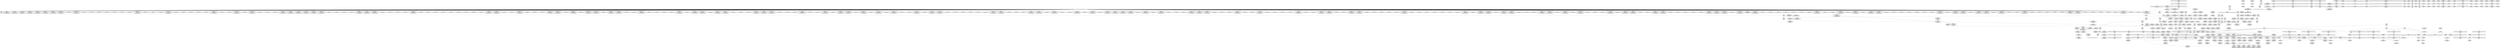 digraph {
	CE0x5160660 [shape=record,shape=Mrecord,label="{CE0x5160660|selinux_xfrm_delete:_tmp5|security/selinux/xfrm.c,142}"]
	CE0x518d4d0 [shape=record,shape=Mrecord,label="{CE0x518d4d0|selinux_xfrm_delete:_tmp26|security/selinux/xfrm.c,145}"]
	CE0x51338c0 [shape=record,shape=Mrecord,label="{CE0x51338c0|864:_%struct.xfrm_sec_ctx*,_:_CRE_291,292_}"]
	CE0x512e240 [shape=record,shape=Mrecord,label="{CE0x512e240|864:_%struct.xfrm_sec_ctx*,_:_CRE_171,172_}"]
	CE0x514d020 [shape=record,shape=Mrecord,label="{CE0x514d020|864:_%struct.xfrm_sec_ctx*,_:_CRE_163,164_}"]
	CE0x5149d20 [shape=record,shape=Mrecord,label="{CE0x5149d20|COLLAPSED:_GCMRE___llvm_gcov_ctr13_internal_global_2_x_i64_zeroinitializer:_elem_0:default:}"]
	CE0x516cd70 [shape=record,shape=Mrecord,label="{CE0x516cd70|864:_%struct.xfrm_sec_ctx*,_:_CRE_104,105_}"]
	CE0x5191080 [shape=record,shape=Mrecord,label="{CE0x5191080|selinux_xfrm_delete:_tmp19|security/selinux/xfrm.c,142|*SummSource*}"]
	CE0x51847a0 [shape=record,shape=Mrecord,label="{CE0x51847a0|selinux_xfrm_delete:_ctx_sid|security/selinux/xfrm.c,147}"]
	CE0x5147230 [shape=record,shape=Mrecord,label="{CE0x5147230|864:_%struct.xfrm_sec_ctx*,_:_CRE_76,77_}"]
	CE0x512e110 [shape=record,shape=Mrecord,label="{CE0x512e110|864:_%struct.xfrm_sec_ctx*,_:_CRE_169,170_}"]
	CE0x51321c0 [shape=record,shape=Mrecord,label="{CE0x51321c0|864:_%struct.xfrm_sec_ctx*,_:_CRE_368,376_|*MultipleSource*|security/selinux/xfrm.c,394|Function::selinux_xfrm_state_delete&Arg::x::}"]
	CE0x518e0a0 [shape=record,shape=Mrecord,label="{CE0x518e0a0|selinux_xfrm_delete:_call4|security/selinux/xfrm.c,142}"]
	CE0x516a950 [shape=record,shape=Mrecord,label="{CE0x516a950|864:_%struct.xfrm_sec_ctx*,_:_CRE_109,110_}"]
	CE0x51884f0 [shape=record,shape=Mrecord,label="{CE0x51884f0|selinux_xfrm_delete:_tmp32|security/selinux/xfrm.c,150|*SummSource*}"]
	CE0x51d6fe0 [shape=record,shape=Mrecord,label="{CE0x51d6fe0|%struct.task_struct.1015**_bitcast_(%struct.task_struct**_current_task_to_%struct.task_struct.1015**)|*Constant*|*SummSink*}"]
	CE0x518ed40 [shape=record,shape=Mrecord,label="{CE0x518ed40|get_current227:_entry|*SummSink*}"]
	CE0x5178450 [shape=record,shape=Mrecord,label="{CE0x5178450|%struct.xfrm_sec_ctx*_null|*Constant*}"]
	CE0x5141f10 [shape=record,shape=Mrecord,label="{CE0x5141f10|selinux_xfrm_delete:_tmp14|security/selinux/xfrm.c,142}"]
	CE0x515bb10 [shape=record,shape=Mrecord,label="{CE0x515bb10|864:_%struct.xfrm_sec_ctx*,_:_CRE_792,800_|*MultipleSource*|security/selinux/xfrm.c,394|Function::selinux_xfrm_state_delete&Arg::x::}"]
	CE0x5146260 [shape=record,shape=Mrecord,label="{CE0x5146260|_call_void_mcount()_#3}"]
	CE0x5138080 [shape=record,shape=Mrecord,label="{CE0x5138080|selinux_xfrm_delete:_tmp8|security/selinux/xfrm.c,142}"]
	CE0x5142330 [shape=record,shape=Mrecord,label="{CE0x5142330|864:_%struct.xfrm_sec_ctx*,_:_CRE_608,612_|*MultipleSource*|security/selinux/xfrm.c,394|Function::selinux_xfrm_state_delete&Arg::x::}"]
	CE0x518dda0 [shape=record,shape=Mrecord,label="{CE0x518dda0|selinux_xfrm_delete:_tmp27|security/selinux/xfrm.c,145|*SummSource*}"]
	CE0x5186a10 [shape=record,shape=Mrecord,label="{CE0x5186a10|avc_has_perm:_requested|Function::avc_has_perm&Arg::requested::|*SummSink*}"]
	CE0x513f4d0 [shape=record,shape=Mrecord,label="{CE0x513f4d0|864:_%struct.xfrm_sec_ctx*,_:_CRE_136,137_}"]
	CE0x5144780 [shape=record,shape=Mrecord,label="{CE0x5144780|selinux_xfrm_state_delete:_tmp4|*LoadInst*|security/selinux/xfrm.c,394}"]
	CE0x5175600 [shape=record,shape=Mrecord,label="{CE0x5175600|COLLAPSED:_GCMRE___llvm_gcov_ctr21_internal_global_2_x_i64_zeroinitializer:_elem_0:default:}"]
	CE0x513b370 [shape=record,shape=Mrecord,label="{CE0x513b370|864:_%struct.xfrm_sec_ctx*,_:_CRE_240,248_|*MultipleSource*|security/selinux/xfrm.c,394|Function::selinux_xfrm_state_delete&Arg::x::}"]
	CE0x512ba40 [shape=record,shape=Mrecord,label="{CE0x512ba40|selinux_xfrm_state_delete:_bb}"]
	CE0x513db80 [shape=record,shape=Mrecord,label="{CE0x513db80|i64*_getelementptr_inbounds_(_15_x_i64_,_15_x_i64_*___llvm_gcov_ctr25,_i64_0,_i64_8)|*Constant*|*SummSource*}"]
	CE0x5140080 [shape=record,shape=Mrecord,label="{CE0x5140080|avc_has_perm:_tclass|Function::avc_has_perm&Arg::tclass::|*SummSink*}"]
	CE0x512b180 [shape=record,shape=Mrecord,label="{CE0x512b180|selinux_xfrm_state_delete:_bb|*SummSource*}"]
	CE0x5186470 [shape=record,shape=Mrecord,label="{CE0x5186470|i32_(i32,_i32,_i16,_i32,_%struct.common_audit_data.1017*)*_bitcast_(i32_(i32,_i32,_i16,_i32,_%struct.common_audit_data.495*)*_avc_has_perm_to_i32_(i32,_i32,_i16,_i32,_%struct.common_audit_data.1017*)*)|*Constant*}"]
	CE0x5139d30 [shape=record,shape=Mrecord,label="{CE0x5139d30|864:_%struct.xfrm_sec_ctx*,_:_CRE_336,344_|*MultipleSource*|security/selinux/xfrm.c,394|Function::selinux_xfrm_state_delete&Arg::x::}"]
	CE0x51838d0 [shape=record,shape=Mrecord,label="{CE0x51838d0|4:_i32,_:_CR_20,24_|*MultipleSource*|security/selinux/xfrm.c,142|security/selinux/xfrm.c,142|security/selinux/xfrm.c,147}"]
	CE0x5143b20 [shape=record,shape=Mrecord,label="{CE0x5143b20|864:_%struct.xfrm_sec_ctx*,_:_CRE_698,699_}"]
	"CONST[source:0(mediator),value:0(static)][purpose:{operation}]"
	CE0x513cd30 [shape=record,shape=Mrecord,label="{CE0x513cd30|selinux_xfrm_delete:_tobool1|security/selinux/xfrm.c,142|*SummSink*}"]
	CE0x5157110 [shape=record,shape=Mrecord,label="{CE0x5157110|i64*_getelementptr_inbounds_(_15_x_i64_,_15_x_i64_*___llvm_gcov_ctr25,_i64_0,_i64_6)|*Constant*|*SummSource*}"]
	CE0x5171420 [shape=record,shape=Mrecord,label="{CE0x5171420|i64*_getelementptr_inbounds_(_15_x_i64_,_15_x_i64_*___llvm_gcov_ctr25,_i64_0,_i64_6)|*Constant*}"]
	CE0x5135c00 [shape=record,shape=Mrecord,label="{CE0x5135c00|864:_%struct.xfrm_sec_ctx*,_:_CRE_17,18_}"]
	CE0x51293e0 [shape=record,shape=Mrecord,label="{CE0x51293e0|i32_0|*Constant*|*SummSource*}"]
	CE0x516b9e0 [shape=record,shape=Mrecord,label="{CE0x516b9e0|864:_%struct.xfrm_sec_ctx*,_:_CRE_105,106_}"]
	CE0x5131d10 [shape=record,shape=Mrecord,label="{CE0x5131d10|864:_%struct.xfrm_sec_ctx*,_:_CRE_528,536_|*MultipleSource*|security/selinux/xfrm.c,394|Function::selinux_xfrm_state_delete&Arg::x::}"]
	CE0x518d8c0 [shape=record,shape=Mrecord,label="{CE0x518d8c0|selinux_xfrm_delete:_tmp27|security/selinux/xfrm.c,145|*SummSink*}"]
	CE0x518e760 [shape=record,shape=Mrecord,label="{CE0x518e760|GLOBAL:_get_current227|*Constant*}"]
	CE0x5131830 [shape=record,shape=Mrecord,label="{CE0x5131830|864:_%struct.xfrm_sec_ctx*,_:_CRE_504,512_|*MultipleSource*|security/selinux/xfrm.c,394|Function::selinux_xfrm_state_delete&Arg::x::}"]
	CE0x5148620 [shape=record,shape=Mrecord,label="{CE0x5148620|864:_%struct.xfrm_sec_ctx*,_:_CRE_107,108_}"]
	CE0x5138cc0 [shape=record,shape=Mrecord,label="{CE0x5138cc0|selinux_xfrm_state_delete:_security|security/selinux/xfrm.c,394|*SummSink*}"]
	CE0x5135960 [shape=record,shape=Mrecord,label="{CE0x5135960|i64*_getelementptr_inbounds_(_15_x_i64_,_15_x_i64_*___llvm_gcov_ctr25,_i64_0,_i64_1)|*Constant*}"]
	CE0x515c2d0 [shape=record,shape=Mrecord,label="{CE0x515c2d0|864:_%struct.xfrm_sec_ctx*,_:_CRE_824,832_|*MultipleSource*|security/selinux/xfrm.c,394|Function::selinux_xfrm_state_delete&Arg::x::}"]
	CE0x70ac9c0 [shape=record,shape=Mrecord,label="{CE0x70ac9c0|864:_%struct.xfrm_sec_ctx*,_:_CRE_90,91_}"]
	CE0x51978c0 [shape=record,shape=Mrecord,label="{CE0x51978c0|i8*_getelementptr_inbounds_(_24_x_i8_,_24_x_i8_*_.str244,_i32_0,_i32_0)|*Constant*|*SummSource*}"]
	CE0x515eaa0 [shape=record,shape=Mrecord,label="{CE0x515eaa0|i64_3|*Constant*|*SummSink*}"]
	CE0x5157ad0 [shape=record,shape=Mrecord,label="{CE0x5157ad0|%struct.common_audit_data.1017*_null|*Constant*|*SummSink*}"]
	CE0x51435d0 [shape=record,shape=Mrecord,label="{CE0x51435d0|864:_%struct.xfrm_sec_ctx*,_:_CRE_680,688_|*MultipleSource*|security/selinux/xfrm.c,394|Function::selinux_xfrm_state_delete&Arg::x::}"]
	CE0x5146d50 [shape=record,shape=Mrecord,label="{CE0x5146d50|selinux_xfrm_delete:_land.lhs.true2|*SummSource*}"]
	CE0x51b7490 [shape=record,shape=Mrecord,label="{CE0x51b7490|i64*_getelementptr_inbounds_(_2_x_i64_,_2_x_i64_*___llvm_gcov_ctr21,_i64_0,_i64_1)|*Constant*}"]
	CE0x512de40 [shape=record,shape=Mrecord,label="{CE0x512de40|864:_%struct.xfrm_sec_ctx*,_:_CRE_13,14_}"]
	CE0x5163b70 [shape=record,shape=Mrecord,label="{CE0x5163b70|864:_%struct.xfrm_sec_ctx*,_:_CRE_127,128_}"]
	CE0x5183580 [shape=record,shape=Mrecord,label="{CE0x5183580|4:_i32,_:_CR_12,16_|*MultipleSource*|security/selinux/xfrm.c,142|security/selinux/xfrm.c,142|security/selinux/xfrm.c,147}"]
	CE0x5176ed0 [shape=record,shape=Mrecord,label="{CE0x5176ed0|i64_10|*Constant*|*SummSource*}"]
	CE0x513ac60 [shape=record,shape=Mrecord,label="{CE0x513ac60|864:_%struct.xfrm_sec_ctx*,_:_CRE_19,20_}"]
	CE0x51866a0 [shape=record,shape=Mrecord,label="{CE0x51866a0|i32_(i32,_i32,_i16,_i32,_%struct.common_audit_data.1017*)*_bitcast_(i32_(i32,_i32,_i16,_i32,_%struct.common_audit_data.495*)*_avc_has_perm_to_i32_(i32,_i32,_i16,_i32,_%struct.common_audit_data.1017*)*)|*Constant*|*SummSink*}"]
	CE0x514f460 [shape=record,shape=Mrecord,label="{CE0x514f460|864:_%struct.xfrm_sec_ctx*,_:_CRE_269,270_|*MultipleSource*|security/selinux/xfrm.c,394|Function::selinux_xfrm_state_delete&Arg::x::}"]
	CE0x6e02e30 [shape=record,shape=Mrecord,label="{CE0x6e02e30|864:_%struct.xfrm_sec_ctx*,_:_CRE_98,99_}"]
	CE0x51525a0 [shape=record,shape=Mrecord,label="{CE0x51525a0|864:_%struct.xfrm_sec_ctx*,_:_CRE_584,600_|*MultipleSource*|security/selinux/xfrm.c,394|Function::selinux_xfrm_state_delete&Arg::x::}"]
	CE0x515d250 [shape=record,shape=Mrecord,label="{CE0x515d250|selinux_xfrm_state_delete:_tmp4|*LoadInst*|security/selinux/xfrm.c,394|*SummSink*}"]
	CE0x515f5b0 [shape=record,shape=Mrecord,label="{CE0x515f5b0|selinux_xfrm_delete:_tmp|*SummSink*}"]
	CE0x5191460 [shape=record,shape=Mrecord,label="{CE0x5191460|i32_22|*Constant*}"]
	CE0x514f710 [shape=record,shape=Mrecord,label="{CE0x514f710|864:_%struct.xfrm_sec_ctx*,_:_CRE_271,272_|*MultipleSource*|security/selinux/xfrm.c,394|Function::selinux_xfrm_state_delete&Arg::x::}"]
	CE0x51d6620 [shape=record,shape=Mrecord,label="{CE0x51d6620|%struct.task_struct.1015*_(%struct.task_struct.1015**)*_asm_movq_%gs:$_1:P_,$0_,_r,im,_dirflag_,_fpsr_,_flags_|*SummSink*}"]
	CE0x518eea0 [shape=record,shape=Mrecord,label="{CE0x518eea0|_ret_%struct.task_struct.1015*_%tmp4,_!dbg_!27714|./arch/x86/include/asm/current.h,14|*SummSink*}"]
	CE0x5155e40 [shape=record,shape=Mrecord,label="{CE0x5155e40|_ret_i32_%call,_!dbg_!27714|security/selinux/xfrm.c,394|*SummSink*}"]
	CE0x515b0e0 [shape=record,shape=Mrecord,label="{CE0x515b0e0|selinux_xfrm_delete:_do.body|*SummSink*}"]
	CE0x5145810 [shape=record,shape=Mrecord,label="{CE0x5145810|864:_%struct.xfrm_sec_ctx*,_:_CRE_78,79_}"]
	CE0x5138f90 [shape=record,shape=Mrecord,label="{CE0x5138f90|get_current227:_tmp1}"]
	CE0x5170390 [shape=record,shape=Mrecord,label="{CE0x5170390|selinux_xfrm_delete:_tmp10|security/selinux/xfrm.c,142|*SummSource*}"]
	CE0x5170ee0 [shape=record,shape=Mrecord,label="{CE0x5170ee0|selinux_xfrm_delete:_tmp12|security/selinux/xfrm.c,142|*SummSource*}"]
	CE0x512bca0 [shape=record,shape=Mrecord,label="{CE0x512bca0|selinux_xfrm_state_delete:_x|Function::selinux_xfrm_state_delete&Arg::x::|*SummSource*}"]
	CE0x5185830 [shape=record,shape=Mrecord,label="{CE0x5185830|selinux_xfrm_delete:_tmp31|*LoadInst*|security/selinux/xfrm.c,147|*SummSource*}"]
	CE0x516ed70 [shape=record,shape=Mrecord,label="{CE0x516ed70|selinux_xfrm_state_delete:_call|security/selinux/xfrm.c,394|*SummSink*}"]
	CE0x5137ed0 [shape=record,shape=Mrecord,label="{CE0x5137ed0|i64*_getelementptr_inbounds_(_2_x_i64_,_2_x_i64_*___llvm_gcov_ctr21,_i64_0,_i64_1)|*Constant*|*SummSink*}"]
	CE0x5186070 [shape=record,shape=Mrecord,label="{CE0x5186070|selinux_xfrm_delete:_call8|security/selinux/xfrm.c,147}"]
	CE0x5187840 [shape=record,shape=Mrecord,label="{CE0x5187840|i64*_getelementptr_inbounds_(_15_x_i64_,_15_x_i64_*___llvm_gcov_ctr25,_i64_0,_i64_14)|*Constant*|*SummSink*}"]
	CE0x5142020 [shape=record,shape=Mrecord,label="{CE0x5142020|selinux_xfrm_delete:_tmp14|security/selinux/xfrm.c,142|*SummSource*}"]
	CE0x5147170 [shape=record,shape=Mrecord,label="{CE0x5147170|864:_%struct.xfrm_sec_ctx*,_:_CRE_75,76_}"]
	CE0x5151200 [shape=record,shape=Mrecord,label="{CE0x5151200|selinux_xfrm_delete:_cred|security/selinux/xfrm.c,142}"]
	CE0x514c820 [shape=record,shape=Mrecord,label="{CE0x514c820|selinux_xfrm_state_delete:_tmp3|*SummSource*}"]
	CE0x514e6a0 [shape=record,shape=Mrecord,label="{CE0x514e6a0|864:_%struct.xfrm_sec_ctx*,_:_CRE_156,157_|*MultipleSource*|security/selinux/xfrm.c,394|Function::selinux_xfrm_state_delete&Arg::x::}"]
	"CONST[source:0(mediator),value:2(dynamic)][purpose:{subject}]"
	CE0x5191830 [shape=record,shape=Mrecord,label="{CE0x5191830|i32_22|*Constant*|*SummSink*}"]
	CE0x51536e0 [shape=record,shape=Mrecord,label="{CE0x51536e0|selinux_xfrm_delete:_tmp3|*SummSource*}"]
	CE0x513fca0 [shape=record,shape=Mrecord,label="{CE0x513fca0|i16_39|*Constant*|*SummSource*}"]
	CE0x512e510 [shape=record,shape=Mrecord,label="{CE0x512e510|864:_%struct.xfrm_sec_ctx*,_:_CRE_192,194_|*MultipleSource*|security/selinux/xfrm.c,394|Function::selinux_xfrm_state_delete&Arg::x::}"]
	CE0x512d600 [shape=record,shape=Mrecord,label="{CE0x512d600|864:_%struct.xfrm_sec_ctx*,_:_CRE_11,12_}"]
	CE0x5158dc0 [shape=record,shape=Mrecord,label="{CE0x5158dc0|_call_void_lockdep_rcu_suspicious(i8*_getelementptr_inbounds_(_24_x_i8_,_24_x_i8_*_.str244,_i32_0,_i32_0),_i32_142,_i8*_getelementptr_inbounds_(_45_x_i8_,_45_x_i8_*_.str1245,_i32_0,_i32_0))_#10,_!dbg_!27729|security/selinux/xfrm.c,142|*SummSource*}"]
	CE0x5149b70 [shape=record,shape=Mrecord,label="{CE0x5149b70|864:_%struct.xfrm_sec_ctx*,_:_CRE_141,142_}"]
	CE0x5136be0 [shape=record,shape=Mrecord,label="{CE0x5136be0|864:_%struct.xfrm_sec_ctx*,_:_CRE_184,185_}"]
	CE0x516ccb0 [shape=record,shape=Mrecord,label="{CE0x516ccb0|864:_%struct.xfrm_sec_ctx*,_:_CRE_103,104_}"]
	CE0x514d890 [shape=record,shape=Mrecord,label="{CE0x514d890|864:_%struct.xfrm_sec_ctx*,_:_CRE_187,188_}"]
	CE0x512f8d0 [shape=record,shape=Mrecord,label="{CE0x512f8d0|864:_%struct.xfrm_sec_ctx*,_:_CRE_480,484_|*MultipleSource*|security/selinux/xfrm.c,394|Function::selinux_xfrm_state_delete&Arg::x::}"]
	CE0x5183710 [shape=record,shape=Mrecord,label="{CE0x5183710|4:_i32,_:_CR_16,20_|*MultipleSource*|security/selinux/xfrm.c,142|security/selinux/xfrm.c,142|security/selinux/xfrm.c,147}"]
	CE0x51880b0 [shape=record,shape=Mrecord,label="{CE0x51880b0|i64*_getelementptr_inbounds_(_15_x_i64_,_15_x_i64_*___llvm_gcov_ctr25,_i64_0,_i64_14)|*Constant*|*SummSource*}"]
	CE0x51399d0 [shape=record,shape=Mrecord,label="{CE0x51399d0|864:_%struct.xfrm_sec_ctx*,_:_CRE_320,328_|*MultipleSource*|security/selinux/xfrm.c,394|Function::selinux_xfrm_state_delete&Arg::x::}"]
	CE0x513b560 [shape=record,shape=Mrecord,label="{CE0x513b560|864:_%struct.xfrm_sec_ctx*,_:_CRE_248,249_|*MultipleSource*|security/selinux/xfrm.c,394|Function::selinux_xfrm_state_delete&Arg::x::}"]
	CE0x513cc20 [shape=record,shape=Mrecord,label="{CE0x513cc20|selinux_xfrm_delete:_tobool1|security/selinux/xfrm.c,142|*SummSource*}"]
	CE0x5158e70 [shape=record,shape=Mrecord,label="{CE0x5158e70|_call_void_lockdep_rcu_suspicious(i8*_getelementptr_inbounds_(_24_x_i8_,_24_x_i8_*_.str244,_i32_0,_i32_0),_i32_142,_i8*_getelementptr_inbounds_(_45_x_i8_,_45_x_i8_*_.str1245,_i32_0,_i32_0))_#10,_!dbg_!27729|security/selinux/xfrm.c,142|*SummSink*}"]
	CE0x514b740 [shape=record,shape=Mrecord,label="{CE0x514b740|864:_%struct.xfrm_sec_ctx*,_:_CRE_277,278_}"]
	CE0x5189610 [shape=record,shape=Mrecord,label="{CE0x5189610|i64*_getelementptr_inbounds_(_2_x_i64_,_2_x_i64_*___llvm_gcov_ctr21,_i64_0,_i64_0)|*Constant*|*SummSink*}"]
	CE0x5177190 [shape=record,shape=Mrecord,label="{CE0x5177190|selinux_xfrm_delete:_tmp22|security/selinux/xfrm.c,144|*SummSource*}"]
	CE0x51325a0 [shape=record,shape=Mrecord,label="{CE0x51325a0|864:_%struct.xfrm_sec_ctx*,_:_CRE_384,392_|*MultipleSource*|security/selinux/xfrm.c,394|Function::selinux_xfrm_state_delete&Arg::x::}"]
	CE0x515b920 [shape=record,shape=Mrecord,label="{CE0x515b920|864:_%struct.xfrm_sec_ctx*,_:_CRE_784,788_|*MultipleSource*|security/selinux/xfrm.c,394|Function::selinux_xfrm_state_delete&Arg::x::}"]
	CE0x5144500 [shape=record,shape=Mrecord,label="{CE0x5144500|864:_%struct.xfrm_sec_ctx*,_:_CRE_710,711_}"]
	CE0x5186240 [shape=record,shape=Mrecord,label="{CE0x5186240|selinux_xfrm_delete:_call8|security/selinux/xfrm.c,147|*SummSource*}"]
	CE0x5134010 [shape=record,shape=Mrecord,label="{CE0x5134010|864:_%struct.xfrm_sec_ctx*,_:_CRE_129,130_}"]
	CE0x514ceb0 [shape=record,shape=Mrecord,label="{CE0x514ceb0|864:_%struct.xfrm_sec_ctx*,_:_CRE_162,163_}"]
	CE0x518dc00 [shape=record,shape=Mrecord,label="{CE0x518dc00|selinux_xfrm_delete:_tmp27|security/selinux/xfrm.c,145}"]
	CE0x513f3a0 [shape=record,shape=Mrecord,label="{CE0x513f3a0|864:_%struct.xfrm_sec_ctx*,_:_CRE_134,135_}"]
	CE0x5189260 [shape=record,shape=Mrecord,label="{CE0x5189260|get_current227:_bb|*SummSink*}"]
	CE0x5130150 [shape=record,shape=Mrecord,label="{CE0x5130150|i32_0|*Constant*|*SummSink*}"]
	CE0x513c680 [shape=record,shape=Mrecord,label="{CE0x513c680|GLOBAL:_selinux_xfrm_delete.__warned|Global_var:selinux_xfrm_delete.__warned|*SummSource*}"]
	CE0x516fb40 [shape=record,shape=Mrecord,label="{CE0x516fb40|i64_5|*Constant*}"]
	CE0x51c08a0 [shape=record,shape=Mrecord,label="{CE0x51c08a0|get_current227:_tmp|*SummSource*}"]
	"CONST[source:1(input),value:2(dynamic)][purpose:{object}]"
	CE0x5183e30 [shape=record,shape=Mrecord,label="{CE0x5183e30|i32_3|*Constant*}"]
	CE0x518a310 [shape=record,shape=Mrecord,label="{CE0x518a310|selinux_xfrm_delete:_tmp24|security/selinux/xfrm.c,144|*SummSource*}"]
	CE0x5134d40 [shape=record,shape=Mrecord,label="{CE0x5134d40|864:_%struct.xfrm_sec_ctx*,_:_CRE_151,152_}"]
	CE0x513fb70 [shape=record,shape=Mrecord,label="{CE0x513fb70|i16_39|*Constant*}"]
	CE0x512a630 [shape=record,shape=Mrecord,label="{CE0x512a630|selinux_xfrm_state_delete:_tmp2|*SummSink*}"]
	CE0x518a800 [shape=record,shape=Mrecord,label="{CE0x518a800|selinux_xfrm_delete:_tmp25|security/selinux/xfrm.c,144|*SummSource*}"]
	CE0x5170b60 [shape=record,shape=Mrecord,label="{CE0x5170b60|selinux_xfrm_delete:_tmp11|security/selinux/xfrm.c,142|*SummSink*}"]
	CE0x5134e00 [shape=record,shape=Mrecord,label="{CE0x5134e00|864:_%struct.xfrm_sec_ctx*,_:_CRE_160,161_}"]
	CE0x514b930 [shape=record,shape=Mrecord,label="{CE0x514b930|864:_%struct.xfrm_sec_ctx*,_:_CRE_278,279_}"]
	CE0x514f040 [shape=record,shape=Mrecord,label="{CE0x514f040|864:_%struct.xfrm_sec_ctx*,_:_CRE_268,269_|*MultipleSource*|security/selinux/xfrm.c,394|Function::selinux_xfrm_state_delete&Arg::x::}"]
	CE0x516fdf0 [shape=record,shape=Mrecord,label="{CE0x516fdf0|selinux_xfrm_delete:_tmp10|security/selinux/xfrm.c,142}"]
	CE0x67e77c0 [shape=record,shape=Mrecord,label="{CE0x67e77c0|864:_%struct.xfrm_sec_ctx*,_:_CRE_88,89_}"]
	CE0x5186530 [shape=record,shape=Mrecord,label="{CE0x5186530|i32_(i32,_i32,_i16,_i32,_%struct.common_audit_data.1017*)*_bitcast_(i32_(i32,_i32,_i16,_i32,_%struct.common_audit_data.495*)*_avc_has_perm_to_i32_(i32,_i32,_i16,_i32,_%struct.common_audit_data.1017*)*)|*Constant*|*SummSource*}"]
	CE0x5177070 [shape=record,shape=Mrecord,label="{CE0x5177070|selinux_xfrm_delete:_tmp22|security/selinux/xfrm.c,144}"]
	CE0x5133640 [shape=record,shape=Mrecord,label="{CE0x5133640|864:_%struct.xfrm_sec_ctx*,_:_CRE_289,290_}"]
	CE0x5177720 [shape=record,shape=Mrecord,label="{CE0x5177720|selinux_xfrm_delete:_tmp23|security/selinux/xfrm.c,144|*SummSource*}"]
	CE0x51316a0 [shape=record,shape=Mrecord,label="{CE0x51316a0|864:_%struct.xfrm_sec_ctx*,_:_CRE_496,504_|*MultipleSource*|security/selinux/xfrm.c,394|Function::selinux_xfrm_state_delete&Arg::x::}"]
	CE0x5145d60 [shape=record,shape=Mrecord,label="{CE0x5145d60|864:_%struct.xfrm_sec_ctx*,_:_CRE_92,93_}"]
	CE0x515ecd0 [shape=record,shape=Mrecord,label="{CE0x515ecd0|i64_2|*Constant*|*SummSource*}"]
	CE0x5151de0 [shape=record,shape=Mrecord,label="{CE0x5151de0|864:_%struct.xfrm_sec_ctx*,_:_CRE_548,552_|*MultipleSource*|security/selinux/xfrm.c,394|Function::selinux_xfrm_state_delete&Arg::x::}"]
	CE0x5130860 [shape=record,shape=Mrecord,label="{CE0x5130860|864:_%struct.xfrm_sec_ctx*,_:_CRE_180,181_}"]
	CE0x5134450 [shape=record,shape=Mrecord,label="{CE0x5134450|selinux_xfrm_delete:_tmp6|security/selinux/xfrm.c,142|*SummSink*}"]
	CE0x518a9a0 [shape=record,shape=Mrecord,label="{CE0x518a9a0|selinux_xfrm_delete:_tmp25|security/selinux/xfrm.c,144|*SummSink*}"]
	CE0x5142710 [shape=record,shape=Mrecord,label="{CE0x5142710|864:_%struct.xfrm_sec_ctx*,_:_CRE_624,628_|*MultipleSource*|security/selinux/xfrm.c,394|Function::selinux_xfrm_state_delete&Arg::x::}"]
	CE0x512cb00 [shape=record,shape=Mrecord,label="{CE0x512cb00|selinux_xfrm_state_delete:_security|security/selinux/xfrm.c,394|*SummSource*}"]
	CE0x5199db0 [shape=record,shape=Mrecord,label="{CE0x5199db0|selinux_xfrm_delete:_tmp18|security/selinux/xfrm.c,142|*SummSink*}"]
	CE0x51354b0 [shape=record,shape=Mrecord,label="{CE0x51354b0|864:_%struct.xfrm_sec_ctx*,_:_CRE_208,212_|*MultipleSource*|security/selinux/xfrm.c,394|Function::selinux_xfrm_state_delete&Arg::x::}"]
	CE0x51289a0 [shape=record,shape=Mrecord,label="{CE0x51289a0|864:_%struct.xfrm_sec_ctx*,_:_CRE_132,133_}"]
	CE0x5145390 [shape=record,shape=Mrecord,label="{CE0x5145390|864:_%struct.xfrm_sec_ctx*,_:_CRE_146,147_}"]
	CE0x5149be0 [shape=record,shape=Mrecord,label="{CE0x5149be0|864:_%struct.xfrm_sec_ctx*,_:_CRE_143,144_}"]
	CE0x514d7d0 [shape=record,shape=Mrecord,label="{CE0x514d7d0|864:_%struct.xfrm_sec_ctx*,_:_CRE_186,187_}"]
	CE0x5155490 [shape=record,shape=Mrecord,label="{CE0x5155490|selinux_xfrm_delete:_sid|security/selinux/xfrm.c,147}"]
	CE0x516baf0 [shape=record,shape=Mrecord,label="{CE0x516baf0|864:_%struct.xfrm_sec_ctx*,_:_CRE_106,107_}"]
	CE0x518e1b0 [shape=record,shape=Mrecord,label="{CE0x518e1b0|selinux_xfrm_delete:_call4|security/selinux/xfrm.c,142|*SummSource*}"]
	CE0x51367e0 [shape=record,shape=Mrecord,label="{CE0x51367e0|864:_%struct.xfrm_sec_ctx*,_:_CRE_73,74_}"]
	CE0x5168470 [shape=record,shape=Mrecord,label="{CE0x5168470|864:_%struct.xfrm_sec_ctx*,_:_CRE_113,114_}"]
	CE0x5153140 [shape=record,shape=Mrecord,label="{CE0x5153140|selinux_xfrm_delete:_tmp2|*SummSource*}"]
	CE0x5131bf0 [shape=record,shape=Mrecord,label="{CE0x5131bf0|864:_%struct.xfrm_sec_ctx*,_:_CRE_520,528_|*MultipleSource*|security/selinux/xfrm.c,394|Function::selinux_xfrm_state_delete&Arg::x::}"]
	CE0x51954e0 [shape=record,shape=Mrecord,label="{CE0x51954e0|_call_void_mcount()_#3}"]
	CE0x51380f0 [shape=record,shape=Mrecord,label="{CE0x51380f0|0:_i8,_:_GCMR_selinux_xfrm_delete.__warned_internal_global_i8_0,_section_.data.unlikely_,_align_1:_elem_0:default:}"]
	CE0x5135d40 [shape=record,shape=Mrecord,label="{CE0x5135d40|selinux_xfrm_state_delete:_tmp2}"]
	CE0x51772a0 [shape=record,shape=Mrecord,label="{CE0x51772a0|selinux_xfrm_delete:_tmp22|security/selinux/xfrm.c,144|*SummSink*}"]
	CE0x5199fe0 [shape=record,shape=Mrecord,label="{CE0x5199fe0|selinux_xfrm_delete:_sid|security/selinux/xfrm.c,147|*SummSource*}"]
	CE0x5149690 [shape=record,shape=Mrecord,label="{CE0x5149690|864:_%struct.xfrm_sec_ctx*,_:_CRE_126,127_}"]
	CE0x5132030 [shape=record,shape=Mrecord,label="{CE0x5132030|864:_%struct.xfrm_sec_ctx*,_:_CRE_360,368_|*MultipleSource*|security/selinux/xfrm.c,394|Function::selinux_xfrm_state_delete&Arg::x::}"]
	CE0x512cd10 [shape=record,shape=Mrecord,label="{CE0x512cd10|i64_1|*Constant*|*SummSource*}"]
	CE0x515e7b0 [shape=record,shape=Mrecord,label="{CE0x515e7b0|i64_3|*Constant*}"]
	CE0x5142ce0 [shape=record,shape=Mrecord,label="{CE0x5142ce0|864:_%struct.xfrm_sec_ctx*,_:_CRE_640,648_|*MultipleSource*|security/selinux/xfrm.c,394|Function::selinux_xfrm_state_delete&Arg::x::}"]
	CE0x513d570 [shape=record,shape=Mrecord,label="{CE0x513d570|i1_true|*Constant*}"]
	CE0x5151270 [shape=record,shape=Mrecord,label="{CE0x5151270|COLLAPSED:_GCMRE_current_task_external_global_%struct.task_struct*:_elem_0::|security/selinux/xfrm.c,142}"]
	CE0x5188a90 [shape=record,shape=Mrecord,label="{CE0x5188a90|selinux_xfrm_delete:_tmp33|security/selinux/xfrm.c,150}"]
	CE0x512e450 [shape=record,shape=Mrecord,label="{CE0x512e450|864:_%struct.xfrm_sec_ctx*,_:_CRE_276,277_}"]
	CE0x513e280 [shape=record,shape=Mrecord,label="{CE0x513e280|864:_%struct.xfrm_sec_ctx*,_:_CRE_32,40_|*MultipleSource*|security/selinux/xfrm.c,394|Function::selinux_xfrm_state_delete&Arg::x::}"]
	CE0x5151450 [shape=record,shape=Mrecord,label="{CE0x5151450|selinux_xfrm_delete:_cred|security/selinux/xfrm.c,142|*SummSource*}"]
	CE0x51430c0 [shape=record,shape=Mrecord,label="{CE0x51430c0|864:_%struct.xfrm_sec_ctx*,_:_CRE_656,664_|*MultipleSource*|security/selinux/xfrm.c,394|Function::selinux_xfrm_state_delete&Arg::x::}"]
	CE0x515d3d0 [shape=record,shape=Mrecord,label="{CE0x515d3d0|selinux_xfrm_state_delete:_call|security/selinux/xfrm.c,394|*SummSource*}"]
	CE0x5136ca0 [shape=record,shape=Mrecord,label="{CE0x5136ca0|864:_%struct.xfrm_sec_ctx*,_:_CRE_185,186_}"]
	CE0x51539f0 [shape=record,shape=Mrecord,label="{CE0x51539f0|selinux_xfrm_delete:_tmp28|security/selinux/xfrm.c,147}"]
	CE0x5183f30 [shape=record,shape=Mrecord,label="{CE0x5183f30|avc_has_perm:_entry|*SummSource*}"]
	CE0x51963c0 [shape=record,shape=Mrecord,label="{CE0x51963c0|selinux_xfrm_delete:_tobool|security/selinux/xfrm.c,142|*SummSource*}"]
	CE0x51379e0 [shape=record,shape=Mrecord,label="{CE0x51379e0|selinux_xfrm_delete:_tmp2}"]
	CE0x515ce70 [shape=record,shape=Mrecord,label="{CE0x515ce70|864:_%struct.xfrm_sec_ctx*,_:_CRE_872,880_|*MultipleSource*|security/selinux/xfrm.c,394|Function::selinux_xfrm_state_delete&Arg::x::}"]
	CE0x5144130 [shape=record,shape=Mrecord,label="{CE0x5144130|864:_%struct.xfrm_sec_ctx*,_:_CRE_705,706_}"]
	CE0x5143ef0 [shape=record,shape=Mrecord,label="{CE0x5143ef0|864:_%struct.xfrm_sec_ctx*,_:_CRE_703,704_}"]
	CE0x516f7a0 [shape=record,shape=Mrecord,label="{CE0x516f7a0|i64_4|*Constant*|*SummSource*}"]
	CE0x5143250 [shape=record,shape=Mrecord,label="{CE0x5143250|864:_%struct.xfrm_sec_ctx*,_:_CRE_664,672_|*MultipleSource*|security/selinux/xfrm.c,394|Function::selinux_xfrm_state_delete&Arg::x::}"]
	CE0x5165f90 [shape=record,shape=Mrecord,label="{CE0x5165f90|864:_%struct.xfrm_sec_ctx*,_:_CRE_122,123_}"]
	CE0x515b070 [shape=record,shape=Mrecord,label="{CE0x515b070|selinux_xfrm_delete:_do.body|*SummSource*}"]
	CE0x5198330 [shape=record,shape=Mrecord,label="{CE0x5198330|i32_142|*Constant*|*SummSource*}"]
	CE0x514b250 [shape=record,shape=Mrecord,label="{CE0x514b250|864:_%struct.xfrm_sec_ctx*,_:_CRE_9,10_}"]
	CE0x513a2b0 [shape=record,shape=Mrecord,label="{CE0x513a2b0|selinux_xfrm_delete:_if.then6|*SummSink*}"]
	CE0x5163c30 [shape=record,shape=Mrecord,label="{CE0x5163c30|864:_%struct.xfrm_sec_ctx*,_:_CRE_123,124_}"]
	CE0x513a990 [shape=record,shape=Mrecord,label="{CE0x513a990|selinux_xfrm_delete:_return|*SummSink*}"]
	CE0x5198ea0 [shape=record,shape=Mrecord,label="{CE0x5198ea0|i64*_getelementptr_inbounds_(_15_x_i64_,_15_x_i64_*___llvm_gcov_ctr25,_i64_0,_i64_9)|*Constant*|*SummSource*}"]
	CE0x51696d0 [shape=record,shape=Mrecord,label="{CE0x51696d0|864:_%struct.xfrm_sec_ctx*,_:_CRE_111,112_}"]
	CE0x663efb0 [shape=record,shape=Mrecord,label="{CE0x663efb0|864:_%struct.xfrm_sec_ctx*,_:_CRE_14,15_}"]
	CE0x51521c0 [shape=record,shape=Mrecord,label="{CE0x51521c0|864:_%struct.xfrm_sec_ctx*,_:_CRE_560,576_|*MultipleSource*|security/selinux/xfrm.c,394|Function::selinux_xfrm_state_delete&Arg::x::}"]
	CE0x5158260 [shape=record,shape=Mrecord,label="{CE0x5158260|i8_1|*Constant*}"]
	CE0x5131250 [shape=record,shape=Mrecord,label="{CE0x5131250|864:_%struct.xfrm_sec_ctx*,_:_CRE_250,251_|*MultipleSource*|security/selinux/xfrm.c,394|Function::selinux_xfrm_state_delete&Arg::x::}"]
	CE0x51342e0 [shape=record,shape=Mrecord,label="{CE0x51342e0|selinux_xfrm_delete:_tmp6|security/selinux/xfrm.c,142|*SummSource*}"]
	CE0x5175eb0 [shape=record,shape=Mrecord,label="{CE0x5175eb0|get_current227:_tmp3|*SummSink*}"]
	CE0x5138810 [shape=record,shape=Mrecord,label="{CE0x5138810|864:_%struct.xfrm_sec_ctx*,_:_CRE_142,143_}"]
	CE0x51364d0 [shape=record,shape=Mrecord,label="{CE0x51364d0|selinux_xfrm_delete:_tmp5|security/selinux/xfrm.c,142|*SummSource*}"]
	CE0x5133500 [shape=record,shape=Mrecord,label="{CE0x5133500|864:_%struct.xfrm_sec_ctx*,_:_CRE_288,289_}"]
	CE0x5135850 [shape=record,shape=Mrecord,label="{CE0x5135850|selinux_xfrm_delete:_tmp1|*SummSink*}"]
	CE0x51966d0 [shape=record,shape=Mrecord,label="{CE0x51966d0|selinux_xfrm_delete:_tobool|security/selinux/xfrm.c,142|*SummSink*}"]
	CE0x51695c0 [shape=record,shape=Mrecord,label="{CE0x51695c0|864:_%struct.xfrm_sec_ctx*,_:_CRE_110,111_}"]
	CE0x515b150 [shape=record,shape=Mrecord,label="{CE0x515b150|selinux_xfrm_delete:_if.then6}"]
	CE0x5170000 [shape=record,shape=Mrecord,label="{CE0x5170000|selinux_xfrm_delete:_tmp9|security/selinux/xfrm.c,142|*SummSource*}"]
	CE0x5197990 [shape=record,shape=Mrecord,label="{CE0x5197990|i8*_getelementptr_inbounds_(_24_x_i8_,_24_x_i8_*_.str244,_i32_0,_i32_0)|*Constant*|*SummSink*}"]
	CE0x4a2a150 [shape=record,shape=Mrecord,label="{CE0x4a2a150|864:_%struct.xfrm_sec_ctx*,_:_CRE_96,97_}"]
	CE0x5149160 [shape=record,shape=Mrecord,label="{CE0x5149160|864:_%struct.xfrm_sec_ctx*,_:_CRE_69,70_}"]
	CE0x512f700 [shape=record,shape=Mrecord,label="{CE0x512f700|864:_%struct.xfrm_sec_ctx*,_:_CRE_472,480_|*MultipleSource*|security/selinux/xfrm.c,394|Function::selinux_xfrm_state_delete&Arg::x::}"]
	CE0x5136fc0 [shape=record,shape=Mrecord,label="{CE0x5136fc0|selinux_xfrm_delete:_tmp1|*SummSource*}"]
	CE0x5183a90 [shape=record,shape=Mrecord,label="{CE0x5183a90|selinux_xfrm_delete:_tmp30|security/selinux/xfrm.c,147|*SummSource*}"]
	CE0x51683b0 [shape=record,shape=Mrecord,label="{CE0x51683b0|864:_%struct.xfrm_sec_ctx*,_:_CRE_117,118_}"]
	CE0x518b480 [shape=record,shape=Mrecord,label="{CE0x518b480|i64*_getelementptr_inbounds_(_15_x_i64_,_15_x_i64_*___llvm_gcov_ctr25,_i64_0,_i64_13)|*Constant*}"]
	CE0x5145510 [shape=record,shape=Mrecord,label="{CE0x5145510|864:_%struct.xfrm_sec_ctx*,_:_CRE_148,149_}"]
	CE0x5160c40 [shape=record,shape=Mrecord,label="{CE0x5160c40|selinux_xfrm_delete:_tmp29|security/selinux/xfrm.c,147}"]
	CE0x513a420 [shape=record,shape=Mrecord,label="{CE0x513a420|selinux_xfrm_delete:_do.end|*SummSource*}"]
	CE0x513f9d0 [shape=record,shape=Mrecord,label="{CE0x513f9d0|avc_has_perm:_tsid|Function::avc_has_perm&Arg::tsid::|*SummSink*}"]
	CE0x5135340 [shape=record,shape=Mrecord,label="{CE0x5135340|864:_%struct.xfrm_sec_ctx*,_:_CRE_204,205_|*MultipleSource*|security/selinux/xfrm.c,394|Function::selinux_xfrm_state_delete&Arg::x::}"]
	CE0x512efc0 [shape=record,shape=Mrecord,label="{CE0x512efc0|864:_%struct.xfrm_sec_ctx*,_:_CRE_448,452_|*MultipleSource*|security/selinux/xfrm.c,394|Function::selinux_xfrm_state_delete&Arg::x::}"]
	CE0x5147f60 [shape=record,shape=Mrecord,label="{CE0x5147f60|864:_%struct.xfrm_sec_ctx*,_:_CRE_224,228_|*MultipleSource*|security/selinux/xfrm.c,394|Function::selinux_xfrm_state_delete&Arg::x::}"]
	CE0x513db10 [shape=record,shape=Mrecord,label="{CE0x513db10|i64*_getelementptr_inbounds_(_15_x_i64_,_15_x_i64_*___llvm_gcov_ctr25,_i64_0,_i64_8)|*Constant*}"]
	CE0x5150640 [shape=record,shape=Mrecord,label="{CE0x5150640|selinux_xfrm_delete:_tmp15|security/selinux/xfrm.c,142}"]
	CE0x51395a0 [shape=record,shape=Mrecord,label="{CE0x51395a0|864:_%struct.xfrm_sec_ctx*,_:_CRE_304,312_|*MultipleSource*|security/selinux/xfrm.c,394|Function::selinux_xfrm_state_delete&Arg::x::}"]
	CE0x512ac00 [shape=record,shape=Mrecord,label="{CE0x512ac00|i64*_getelementptr_inbounds_(_2_x_i64_,_2_x_i64_*___llvm_gcov_ctr13,_i64_0,_i64_0)|*Constant*|*SummSink*}"]
	CE0x514b550 [shape=record,shape=Mrecord,label="{CE0x514b550|864:_%struct.xfrm_sec_ctx*,_:_CRE_274,276_|*MultipleSource*|security/selinux/xfrm.c,394|Function::selinux_xfrm_state_delete&Arg::x::}"]
	CE0x5156b10 [shape=record,shape=Mrecord,label="{CE0x5156b10|GLOBAL:___llvm_gcov_ctr25|Global_var:__llvm_gcov_ctr25|*SummSink*}"]
	CE0x51996f0 [shape=record,shape=Mrecord,label="{CE0x51996f0|selinux_xfrm_delete:_tmp17|security/selinux/xfrm.c,142|*SummSource*}"]
	CE0x5184880 [shape=record,shape=Mrecord,label="{CE0x5184880|selinux_xfrm_delete:_ctx_sid|security/selinux/xfrm.c,147|*SummSink*}"]
	CE0x5150f10 [shape=record,shape=Mrecord,label="{CE0x5150f10|i32_78|*Constant*|*SummSource*}"]
	CE0x5151760 [shape=record,shape=Mrecord,label="{CE0x5151760|selinux_xfrm_delete:_tmp19|security/selinux/xfrm.c,142|*SummSink*}"]
	CE0x5145c50 [shape=record,shape=Mrecord,label="{CE0x5145c50|COLLAPSED:_GCMRE___llvm_gcov_ctr25_internal_global_15_x_i64_zeroinitializer:_elem_0:default:}"]
	CE0x5156550 [shape=record,shape=Mrecord,label="{CE0x5156550|selinux_xfrm_delete:_tmp4|security/selinux/xfrm.c,142|*SummSource*}"]
	CE0x5191b70 [shape=record,shape=Mrecord,label="{CE0x5191b70|selinux_xfrm_delete:_security|security/selinux/xfrm.c,142|*SummSource*}"]
	CE0x5188c30 [shape=record,shape=Mrecord,label="{CE0x5188c30|selinux_xfrm_delete:_tmp33|security/selinux/xfrm.c,150|*SummSource*}"]
	CE0x512f3a0 [shape=record,shape=Mrecord,label="{CE0x512f3a0|864:_%struct.xfrm_sec_ctx*,_:_CRE_456,460_|*MultipleSource*|security/selinux/xfrm.c,394|Function::selinux_xfrm_state_delete&Arg::x::}"]
	CE0x5131440 [shape=record,shape=Mrecord,label="{CE0x5131440|864:_%struct.xfrm_sec_ctx*,_:_CRE_252,256_|*MultipleSource*|security/selinux/xfrm.c,394|Function::selinux_xfrm_state_delete&Arg::x::}"]
	CE0x512b8e0 [shape=record,shape=Mrecord,label="{CE0x512b8e0|selinux_xfrm_state_delete:_tmp1|*SummSource*}"]
	CE0x51347a0 [shape=record,shape=Mrecord,label="{CE0x51347a0|selinux_xfrm_delete:_tmp7|security/selinux/xfrm.c,142|*SummSource*}"]
	CE0x513a520 [shape=record,shape=Mrecord,label="{CE0x513a520|selinux_xfrm_delete:_do.end|*SummSink*}"]
	CE0x512d550 [shape=record,shape=Mrecord,label="{CE0x512d550|i64*_getelementptr_inbounds_(_2_x_i64_,_2_x_i64_*___llvm_gcov_ctr13,_i64_0,_i64_0)|*Constant*}"]
	CE0x5145be0 [shape=record,shape=Mrecord,label="{CE0x5145be0|selinux_xfrm_delete:_tmp}"]
	CE0x512e5d0 [shape=record,shape=Mrecord,label="{CE0x512e5d0|864:_%struct.xfrm_sec_ctx*,_:_CRE_194,196_|*MultipleSource*|security/selinux/xfrm.c,394|Function::selinux_xfrm_state_delete&Arg::x::}"]
	CE0x5147c80 [shape=record,shape=Mrecord,label="{CE0x5147c80|864:_%struct.xfrm_sec_ctx*,_:_CRE_216,220_|*MultipleSource*|security/selinux/xfrm.c,394|Function::selinux_xfrm_state_delete&Arg::x::}"]
	CE0x5188480 [shape=record,shape=Mrecord,label="{CE0x5188480|selinux_xfrm_delete:_tmp32|security/selinux/xfrm.c,150}"]
	CE0x5148360 [shape=record,shape=Mrecord,label="{CE0x5148360|selinux_xfrm_state_delete:_tmp1}"]
	CE0x5148950 [shape=record,shape=Mrecord,label="{CE0x5148950|864:_%struct.xfrm_sec_ctx*,_:_CRE_280,281_}"]
	CE0x5156870 [shape=record,shape=Mrecord,label="{CE0x5156870|GLOBAL:_selinux_xfrm_delete.__warned|Global_var:selinux_xfrm_delete.__warned}"]
	CE0x516f510 [shape=record,shape=Mrecord,label="{CE0x516f510|selinux_xfrm_delete:_tmp9|security/selinux/xfrm.c,142|*SummSink*}"]
	CE0x515ed90 [shape=record,shape=Mrecord,label="{CE0x515ed90|_call_void_mcount()_#3}"]
	CE0x51387a0 [shape=record,shape=Mrecord,label="{CE0x51387a0|get_current227:_tmp|*SummSink*}"]
	CE0x515c8a0 [shape=record,shape=Mrecord,label="{CE0x515c8a0|864:_%struct.xfrm_sec_ctx*,_:_CRE_848,856_|*MultipleSource*|security/selinux/xfrm.c,394|Function::selinux_xfrm_state_delete&Arg::x::}"]
	CE0x5161670 [shape=record,shape=Mrecord,label="{CE0x5161670|_ret_i32_%call,_!dbg_!27714|security/selinux/xfrm.c,394}"]
	CE0x5157560 [shape=record,shape=Mrecord,label="{CE0x5157560|%struct.common_audit_data.1017*_null|*Constant*}"]
	CE0x5144270 [shape=record,shape=Mrecord,label="{CE0x5144270|864:_%struct.xfrm_sec_ctx*,_:_CRE_706,707_}"]
	CE0x51265a0 [shape=record,shape=Mrecord,label="{CE0x51265a0|864:_%struct.xfrm_sec_ctx*,_:_CRE_67,68_}"]
	CE0x513f730 [shape=record,shape=Mrecord,label="{CE0x513f730|avc_has_perm:_tsid|Function::avc_has_perm&Arg::tsid::}"]
	CE0x5136b20 [shape=record,shape=Mrecord,label="{CE0x5136b20|864:_%struct.xfrm_sec_ctx*,_:_CRE_183,184_}"]
	CE0x5143d10 [shape=record,shape=Mrecord,label="{CE0x5143d10|864:_%struct.xfrm_sec_ctx*,_:_CRE_699,700_}"]
	CE0x51489c0 [shape=record,shape=Mrecord,label="{CE0x51489c0|864:_%struct.xfrm_sec_ctx*,_:_CRE_281,282_}"]
	CE0x5199000 [shape=record,shape=Mrecord,label="{CE0x5199000|i64*_getelementptr_inbounds_(_15_x_i64_,_15_x_i64_*___llvm_gcov_ctr25,_i64_0,_i64_9)|*Constant*|*SummSink*}"]
	CE0x51960c0 [shape=record,shape=Mrecord,label="{CE0x51960c0|selinux_xfrm_delete:_call|security/selinux/xfrm.c,142|*SummSource*}"]
	CE0x5157ca0 [shape=record,shape=Mrecord,label="{CE0x5157ca0|selinux_xfrm_delete:_tmp16|security/selinux/xfrm.c,142}"]
	CE0x5143e10 [shape=record,shape=Mrecord,label="{CE0x5143e10|864:_%struct.xfrm_sec_ctx*,_:_CRE_707,708_}"]
	CE0x516f080 [shape=record,shape=Mrecord,label="{CE0x516f080|GLOBAL:_selinux_xfrm_delete|*Constant*|*SummSink*}"]
	CE0x512e1d0 [shape=record,shape=Mrecord,label="{CE0x512e1d0|864:_%struct.xfrm_sec_ctx*,_:_CRE_170,171_}"]
	CE0x5133b40 [shape=record,shape=Mrecord,label="{CE0x5133b40|864:_%struct.xfrm_sec_ctx*,_:_CRE_292,296_|*MultipleSource*|security/selinux/xfrm.c,394|Function::selinux_xfrm_state_delete&Arg::x::}"]
	CE0x5194720 [shape=record,shape=Mrecord,label="{CE0x5194720|128:_i8*,_:_CR_128,136_|*MultipleSource*|security/selinux/xfrm.c,142|security/selinux/xfrm.c,142}"]
	CE0x518ad40 [shape=record,shape=Mrecord,label="{CE0x518ad40|i64*_getelementptr_inbounds_(_15_x_i64_,_15_x_i64_*___llvm_gcov_ctr25,_i64_0,_i64_12)|*Constant*}"]
	CE0x514bde0 [shape=record,shape=Mrecord,label="{CE0x514bde0|selinux_xfrm_delete:_land.lhs.true}"]
	CE0x514bfc0 [shape=record,shape=Mrecord,label="{CE0x514bfc0|selinux_xfrm_delete:_land.lhs.true|*SummSink*}"]
	CE0x51308d0 [shape=record,shape=Mrecord,label="{CE0x51308d0|864:_%struct.xfrm_sec_ctx*,_:_CRE_182,183_}"]
	CE0x5140430 [shape=record,shape=Mrecord,label="{CE0x5140430|i32_4|*Constant*|*SummSource*}"]
	CE0x5138940 [shape=record,shape=Mrecord,label="{CE0x5138940|864:_%struct.xfrm_sec_ctx*,_:_CRE_144,145_}"]
	CE0x5183c60 [shape=record,shape=Mrecord,label="{CE0x5183c60|selinux_xfrm_delete:_tmp30|security/selinux/xfrm.c,147|*SummSink*}"]
	CE0x515d1e0 [shape=record,shape=Mrecord,label="{CE0x515d1e0|selinux_xfrm_delete:_ctx|Function::selinux_xfrm_delete&Arg::ctx::|*SummSink*}"]
	CE0x5148db0 [shape=record,shape=Mrecord,label="{CE0x5148db0|864:_%struct.xfrm_sec_ctx*,_:_CRE_285,286_}"]
	CE0x513ffe0 [shape=record,shape=Mrecord,label="{CE0x513ffe0|avc_has_perm:_tclass|Function::avc_has_perm&Arg::tclass::|*SummSource*}"]
	CE0x515e8c0 [shape=record,shape=Mrecord,label="{CE0x515e8c0|i64_3|*Constant*|*SummSource*}"]
	CE0x513b1e0 [shape=record,shape=Mrecord,label="{CE0x513b1e0|864:_%struct.xfrm_sec_ctx*,_:_CRE_232,240_|*MultipleSource*|security/selinux/xfrm.c,394|Function::selinux_xfrm_state_delete&Arg::x::}"]
	CE0x513abf0 [shape=record,shape=Mrecord,label="{CE0x513abf0|864:_%struct.xfrm_sec_ctx*,_:_CRE_18,19_}"]
	CE0x5148690 [shape=record,shape=Mrecord,label="{CE0x5148690|864:_%struct.xfrm_sec_ctx*,_:_CRE_71,72_}"]
	CE0x51537f0 [shape=record,shape=Mrecord,label="{CE0x51537f0|selinux_xfrm_delete:_tmp3|*SummSink*}"]
	CE0x5161110 [shape=record,shape=Mrecord,label="{CE0x5161110|selinux_xfrm_delete:_tobool1|security/selinux/xfrm.c,142}"]
	CE0x51873b0 [shape=record,shape=Mrecord,label="{CE0x51873b0|selinux_xfrm_delete:_retval.0}"]
	CE0x5194fe0 [shape=record,shape=Mrecord,label="{CE0x5194fe0|get_current227:_tmp4|./arch/x86/include/asm/current.h,14|*SummSource*}"]
	CE0x512e0a0 [shape=record,shape=Mrecord,label="{CE0x512e0a0|864:_%struct.xfrm_sec_ctx*,_:_CRE_179,180_}"]
	CE0x51455d0 [shape=record,shape=Mrecord,label="{CE0x51455d0|864:_%struct.xfrm_sec_ctx*,_:_CRE_149,150_}"]
	CE0x5143ab0 [shape=record,shape=Mrecord,label="{CE0x5143ab0|864:_%struct.xfrm_sec_ctx*,_:_CRE_701,702_}"]
	CE0x5176460 [shape=record,shape=Mrecord,label="{CE0x5176460|get_current227:_tmp2|*SummSink*}"]
	CE0x51d6f00 [shape=record,shape=Mrecord,label="{CE0x51d6f00|%struct.task_struct.1015**_bitcast_(%struct.task_struct**_current_task_to_%struct.task_struct.1015**)|*Constant*|*SummSource*}"]
	CE0x518a6f0 [shape=record,shape=Mrecord,label="{CE0x518a6f0|selinux_xfrm_delete:_tmp25|security/selinux/xfrm.c,144}"]
	CE0x514c190 [shape=record,shape=Mrecord,label="{CE0x514c190|i64_1|*Constant*|*SummSink*}"]
	CE0x5186d30 [shape=record,shape=Mrecord,label="{CE0x5186d30|avc_has_perm:_ssid|Function::avc_has_perm&Arg::ssid::|*SummSource*}"]
	CE0x513ff70 [shape=record,shape=Mrecord,label="{CE0x513ff70|avc_has_perm:_tclass|Function::avc_has_perm&Arg::tclass::}"]
	CE0x516f180 [shape=record,shape=Mrecord,label="{CE0x516f180|selinux_xfrm_delete:_entry}"]
	CE0x51989e0 [shape=record,shape=Mrecord,label="{CE0x51989e0|i8*_getelementptr_inbounds_(_45_x_i8_,_45_x_i8_*_.str1245,_i32_0,_i32_0)|*Constant*|*SummSource*}"]
	CE0x4bf13b0 [shape=record,shape=Mrecord,label="{CE0x4bf13b0|864:_%struct.xfrm_sec_ctx*,_:_CRE_202,203_|*MultipleSource*|security/selinux/xfrm.c,394|Function::selinux_xfrm_state_delete&Arg::x::}"]
	CE0x5130730 [shape=record,shape=Mrecord,label="{CE0x5130730|864:_%struct.xfrm_sec_ctx*,_:_CRE_177,178_}"]
	CE0x513a320 [shape=record,shape=Mrecord,label="{CE0x513a320|selinux_xfrm_delete:_do.end}"]
	CE0x513dc60 [shape=record,shape=Mrecord,label="{CE0x513dc60|selinux_xfrm_delete:_tmp15|security/selinux/xfrm.c,142|*SummSink*}"]
	CE0x51368a0 [shape=record,shape=Mrecord,label="{CE0x51368a0|864:_%struct.xfrm_sec_ctx*,_:_CRE_74,75_}"]
	CE0x5142520 [shape=record,shape=Mrecord,label="{CE0x5142520|864:_%struct.xfrm_sec_ctx*,_:_CRE_616,624_|*MultipleSource*|security/selinux/xfrm.c,394|Function::selinux_xfrm_state_delete&Arg::x::}"]
	CE0x513afd0 [shape=record,shape=Mrecord,label="{CE0x513afd0|i64*_getelementptr_inbounds_(_2_x_i64_,_2_x_i64_*___llvm_gcov_ctr13,_i64_0,_i64_1)|*Constant*}"]
	CE0x5183bf0 [shape=record,shape=Mrecord,label="{CE0x5183bf0|avc_has_perm:_entry}"]
	CE0x5158d50 [shape=record,shape=Mrecord,label="{CE0x5158d50|_call_void_lockdep_rcu_suspicious(i8*_getelementptr_inbounds_(_24_x_i8_,_24_x_i8_*_.str244,_i32_0,_i32_0),_i32_142,_i8*_getelementptr_inbounds_(_45_x_i8_,_45_x_i8_*_.str1245,_i32_0,_i32_0))_#10,_!dbg_!27729|security/selinux/xfrm.c,142}"]
	CE0x5138a00 [shape=record,shape=Mrecord,label="{CE0x5138a00|864:_%struct.xfrm_sec_ctx*,_:_CRE_145,146_}"]
	CE0x51523b0 [shape=record,shape=Mrecord,label="{CE0x51523b0|864:_%struct.xfrm_sec_ctx*,_:_CRE_576,584_|*MultipleSource*|security/selinux/xfrm.c,394|Function::selinux_xfrm_state_delete&Arg::x::}"]
	CE0x5160500 [shape=record,shape=Mrecord,label="{CE0x5160500|selinux_xfrm_delete:_tmp5|security/selinux/xfrm.c,142|*SummSink*}"]
	CE0x5133e90 [shape=record,shape=Mrecord,label="{CE0x5133e90|864:_%struct.xfrm_sec_ctx*,_:_CRE_131,132_}"]
	CE0x5139310 [shape=record,shape=Mrecord,label="{CE0x5139310|selinux_xfrm_state_delete:_x|Function::selinux_xfrm_state_delete&Arg::x::|*SummSink*}"]
	CE0x5130e20 [shape=record,shape=Mrecord,label="{CE0x5130e20|i8_1|*Constant*|*SummSink*}"]
	CE0x5137430 [shape=record,shape=Mrecord,label="{CE0x5137430|864:_%struct.xfrm_sec_ctx*,_:_CRE_173,174_}"]
	CE0x5143990 [shape=record,shape=Mrecord,label="{CE0x5143990|864:_%struct.xfrm_sec_ctx*,_:_CRE_697,698_}"]
	CE0x5191600 [shape=record,shape=Mrecord,label="{CE0x5191600|i32_22|*Constant*|*SummSource*}"]
	CE0x51388d0 [shape=record,shape=Mrecord,label="{CE0x51388d0|864:_%struct.xfrm_sec_ctx*,_:_CRE_152,156_|*MultipleSource*|security/selinux/xfrm.c,394|Function::selinux_xfrm_state_delete&Arg::x::}"]
	CE0x514b3c0 [shape=record,shape=Mrecord,label="{CE0x514b3c0|864:_%struct.xfrm_sec_ctx*,_:_CRE_273,274_|*MultipleSource*|security/selinux/xfrm.c,394|Function::selinux_xfrm_state_delete&Arg::x::}"]
	CE0x51965c0 [shape=record,shape=Mrecord,label="{CE0x51965c0|selinux_xfrm_delete:_tobool|security/selinux/xfrm.c,142}"]
	CE0x5178120 [shape=record,shape=Mrecord,label="{CE0x5178120|selinux_xfrm_delete:_tmp21|security/selinux/xfrm.c,142|*SummSource*}"]
	CE0x5142af0 [shape=record,shape=Mrecord,label="{CE0x5142af0|864:_%struct.xfrm_sec_ctx*,_:_CRE_632,636_|*MultipleSource*|security/selinux/xfrm.c,394|Function::selinux_xfrm_state_delete&Arg::x::}"]
	CE0x5175590 [shape=record,shape=Mrecord,label="{CE0x5175590|get_current227:_tmp}"]
	CE0x515b350 [shape=record,shape=Mrecord,label="{CE0x515b350|864:_%struct.xfrm_sec_ctx*,_:_CRE_752,768_|*MultipleSource*|security/selinux/xfrm.c,394|Function::selinux_xfrm_state_delete&Arg::x::}"]
	CE0x5153440 [shape=record,shape=Mrecord,label="{CE0x5153440|i32_0|*Constant*}"]
	CE0x5130af0 [shape=record,shape=Mrecord,label="{CE0x5130af0|864:_%struct.xfrm_sec_ctx*,_:_CRE_24,32_|*MultipleSource*|security/selinux/xfrm.c,394|Function::selinux_xfrm_state_delete&Arg::x::}"]
	CE0x518b410 [shape=record,shape=Mrecord,label="{CE0x518b410|i64*_getelementptr_inbounds_(_15_x_i64_,_15_x_i64_*___llvm_gcov_ctr25,_i64_0,_i64_13)|*Constant*|*SummSink*}"]
	CE0x5142ed0 [shape=record,shape=Mrecord,label="{CE0x5142ed0|864:_%struct.xfrm_sec_ctx*,_:_CRE_648,656_|*MultipleSource*|security/selinux/xfrm.c,394|Function::selinux_xfrm_state_delete&Arg::x::}"]
	CE0x5176e60 [shape=record,shape=Mrecord,label="{CE0x5176e60|i64_10|*Constant*}"]
	CE0x51886e0 [shape=record,shape=Mrecord,label="{CE0x51886e0|selinux_xfrm_delete:_tmp33|security/selinux/xfrm.c,150|*SummSink*}"]
	CE0x5198e30 [shape=record,shape=Mrecord,label="{CE0x5198e30|i64*_getelementptr_inbounds_(_15_x_i64_,_15_x_i64_*___llvm_gcov_ctr25,_i64_0,_i64_9)|*Constant*}"]
	CE0x5141a10 [shape=record,shape=Mrecord,label="{CE0x5141a10|selinux_xfrm_delete:_tmp13|security/selinux/xfrm.c,142|*SummSink*}"]
	CE0x51560d0 [shape=record,shape=Mrecord,label="{CE0x51560d0|selinux_xfrm_delete:_bb}"]
	CE0x5145750 [shape=record,shape=Mrecord,label="{CE0x5145750|864:_%struct.xfrm_sec_ctx*,_:_CRE_77,78_}"]
	CE0x51510a0 [shape=record,shape=Mrecord,label="{CE0x51510a0|i32_78|*Constant*|*SummSink*}"]
	CE0x51981a0 [shape=record,shape=Mrecord,label="{CE0x51981a0|i32_142|*Constant*}"]
	CE0x5168530 [shape=record,shape=Mrecord,label="{CE0x5168530|864:_%struct.xfrm_sec_ctx*,_:_CRE_114,115_}"]
	CE0x5166110 [shape=record,shape=Mrecord,label="{CE0x5166110|864:_%struct.xfrm_sec_ctx*,_:_CRE_119,120_}"]
	CE0x5155c70 [shape=record,shape=Mrecord,label="{CE0x5155c70|_ret_i32_%call,_!dbg_!27714|security/selinux/xfrm.c,394|*SummSource*}"]
	CE0x5160930 [shape=record,shape=Mrecord,label="{CE0x5160930|selinux_xfrm_delete:_tmp29|security/selinux/xfrm.c,147|*SummSink*}"]
	CE0x5199c10 [shape=record,shape=Mrecord,label="{CE0x5199c10|selinux_xfrm_delete:_tmp18|security/selinux/xfrm.c,142|*SummSource*}"]
	CE0x512c790 [shape=record,shape=Mrecord,label="{CE0x512c790|864:_%struct.xfrm_sec_ctx*,_:_CRE_66,67_}"]
	CE0x5177000 [shape=record,shape=Mrecord,label="{CE0x5177000|i64*_getelementptr_inbounds_(_15_x_i64_,_15_x_i64_*___llvm_gcov_ctr25,_i64_0,_i64_12)|*Constant*|*SummSink*}"]
	CE0x5145f50 [shape=record,shape=Mrecord,label="{CE0x5145f50|_call_void_mcount()_#3|*SummSource*}"]
	CE0x5171080 [shape=record,shape=Mrecord,label="{CE0x5171080|selinux_xfrm_delete:_tmp12|security/selinux/xfrm.c,142|*SummSink*}"]
	CE0x5185670 [shape=record,shape=Mrecord,label="{CE0x5185670|selinux_xfrm_delete:_tmp31|*LoadInst*|security/selinux/xfrm.c,147}"]
	CE0x515bd00 [shape=record,shape=Mrecord,label="{CE0x515bd00|864:_%struct.xfrm_sec_ctx*,_:_CRE_800,808_|*MultipleSource*|security/selinux/xfrm.c,394|Function::selinux_xfrm_state_delete&Arg::x::}"]
	CE0x5135620 [shape=record,shape=Mrecord,label="{CE0x5135620|864:_%struct.xfrm_sec_ctx*,_:_CRE_212,216_|*MultipleSource*|security/selinux/xfrm.c,394|Function::selinux_xfrm_state_delete&Arg::x::}"]
	CE0x515c6b0 [shape=record,shape=Mrecord,label="{CE0x515c6b0|864:_%struct.xfrm_sec_ctx*,_:_CRE_840,848_|*MultipleSource*|security/selinux/xfrm.c,394|Function::selinux_xfrm_state_delete&Arg::x::}"]
	CE0x5199760 [shape=record,shape=Mrecord,label="{CE0x5199760|selinux_xfrm_delete:_tmp17|security/selinux/xfrm.c,142|*SummSink*}"]
	CE0x5160de0 [shape=record,shape=Mrecord,label="{CE0x5160de0|selinux_xfrm_delete:_tmp29|security/selinux/xfrm.c,147|*SummSource*}"]
	CE0x5176880 [shape=record,shape=Mrecord,label="{CE0x5176880|selinux_xfrm_delete:_tmp20|security/selinux/xfrm.c,142}"]
	CE0x516f370 [shape=record,shape=Mrecord,label="{CE0x516f370|_ret_i32_%retval.0,_!dbg_!27751|security/selinux/xfrm.c,150}"]
	CE0x5164e90 [shape=record,shape=Mrecord,label="{CE0x5164e90|864:_%struct.xfrm_sec_ctx*,_:_CRE_121,122_}"]
	CE0x5197e90 [shape=record,shape=Mrecord,label="{CE0x5197e90|i32_142|*Constant*|*SummSink*}"]
	CE0x515f700 [shape=record,shape=Mrecord,label="{CE0x515f700|selinux_xfrm_delete:_tmp1}"]
	CE0x5138f20 [shape=record,shape=Mrecord,label="{CE0x5138f20|i32_40|*Constant*}"]
	CE0x5187420 [shape=record,shape=Mrecord,label="{CE0x5187420|_ret_i32_%retval.0,_!dbg_!27728|security/selinux/avc.c,775|*SummSource*}"]
	CE0x519a300 [shape=record,shape=Mrecord,label="{CE0x519a300|4:_i32,_:_CR_8,12_|*MultipleSource*|security/selinux/xfrm.c,142|security/selinux/xfrm.c,142|security/selinux/xfrm.c,147}"]
	CE0x51488e0 [shape=record,shape=Mrecord,label="{CE0x51488e0|864:_%struct.xfrm_sec_ctx*,_:_CRE_282,283_}"]
	CE0x513f330 [shape=record,shape=Mrecord,label="{CE0x513f330|864:_%struct.xfrm_sec_ctx*,_:_CRE_135,136_}"]
	CE0x518e870 [shape=record,shape=Mrecord,label="{CE0x518e870|get_current227:_entry}"]
	CE0x516a7d0 [shape=record,shape=Mrecord,label="{CE0x516a7d0|864:_%struct.xfrm_sec_ctx*,_:_CRE_112,113_}"]
	CE0x51c12c0 [shape=record,shape=Mrecord,label="{CE0x51c12c0|i64*_getelementptr_inbounds_(_2_x_i64_,_2_x_i64_*___llvm_gcov_ctr21,_i64_0,_i64_0)|*Constant*|*SummSource*}"]
	CE0x5177bb0 [shape=record,shape=Mrecord,label="{CE0x5177bb0|selinux_xfrm_delete:_tobool5|security/selinux/xfrm.c,144|*SummSink*}"]
	CE0x5199b00 [shape=record,shape=Mrecord,label="{CE0x5199b00|selinux_xfrm_delete:_tmp18|security/selinux/xfrm.c,142}"]
	CE0x5151a00 [shape=record,shape=Mrecord,label="{CE0x5151a00|864:_%struct.xfrm_sec_ctx*,_:_CRE_536,544_|*MultipleSource*|security/selinux/xfrm.c,394|Function::selinux_xfrm_state_delete&Arg::x::}"]
	CE0x5152f30 [shape=record,shape=Mrecord,label="{CE0x5152f30|864:_%struct.xfrm_sec_ctx*,_:_CRE_21,22_}"]
	CE0x519a480 [shape=record,shape=Mrecord,label="{CE0x519a480|4:_i32,_:_CR_4,8_|*MultipleSource*|security/selinux/xfrm.c,142|security/selinux/xfrm.c,142|security/selinux/xfrm.c,147}"]
	CE0x515d440 [shape=record,shape=Mrecord,label="{CE0x515d440|selinux_xfrm_state_delete:_call|security/selinux/xfrm.c,394}"]
	CE0x513d290 [shape=record,shape=Mrecord,label="{CE0x513d290|selinux_xfrm_delete:_tmp14|security/selinux/xfrm.c,142|*SummSink*}"]
	CE0x70aca80 [shape=record,shape=Mrecord,label="{CE0x70aca80|864:_%struct.xfrm_sec_ctx*,_:_CRE_91,92_}"]
	CE0x518ec00 [shape=record,shape=Mrecord,label="{CE0x518ec00|GLOBAL:_get_current227|*Constant*|*SummSink*}"]
	CE0x512dce0 [shape=record,shape=Mrecord,label="{CE0x512dce0|selinux_xfrm_state_delete:_bb|*SummSink*}"]
	CE0x5129370 [shape=record,shape=Mrecord,label="{CE0x5129370|selinux_xfrm_state_delete:_entry}"]
	CE0x5150b10 [shape=record,shape=Mrecord,label="{CE0x5150b10|_ret_%struct.task_struct.1015*_%tmp4,_!dbg_!27714|./arch/x86/include/asm/current.h,14|*SummSource*}"]
	CE0x5143e80 [shape=record,shape=Mrecord,label="{CE0x5143e80|864:_%struct.xfrm_sec_ctx*,_:_CRE_702,703_}"]
	CE0x51375b0 [shape=record,shape=Mrecord,label="{CE0x51375b0|864:_%struct.xfrm_sec_ctx*,_:_CRE_175,176_}"]
	CE0x516f940 [shape=record,shape=Mrecord,label="{CE0x516f940|i64_4|*Constant*|*SummSink*}"]
	CE0x5144640 [shape=record,shape=Mrecord,label="{CE0x5144640|864:_%struct.xfrm_sec_ctx*,_:_CRE_711,712_}"]
	CE0x5135ab0 [shape=record,shape=Mrecord,label="{CE0x5135ab0|i64*_getelementptr_inbounds_(_15_x_i64_,_15_x_i64_*___llvm_gcov_ctr25,_i64_0,_i64_1)|*Constant*|*SummSource*}"]
	CE0x518e350 [shape=record,shape=Mrecord,label="{CE0x518e350|selinux_xfrm_delete:_call4|security/selinux/xfrm.c,142|*SummSink*}"]
	CE0x516eec0 [shape=record,shape=Mrecord,label="{CE0x516eec0|GLOBAL:_selinux_xfrm_delete|*Constant*}"]
	CE0x4a29fd0 [shape=record,shape=Mrecord,label="{CE0x4a29fd0|864:_%struct.xfrm_sec_ctx*,_:_CRE_94,95_}"]
	CE0x5188fb0 [shape=record,shape=Mrecord,label="{CE0x5188fb0|get_current227:_bb}"]
	CE0x5148750 [shape=record,shape=Mrecord,label="{CE0x5148750|864:_%struct.xfrm_sec_ctx*,_:_CRE_72,73_}"]
	CE0x514d950 [shape=record,shape=Mrecord,label="{CE0x514d950|864:_%struct.xfrm_sec_ctx*,_:_CRE_188,189_}"]
	CE0x51961f0 [shape=record,shape=Mrecord,label="{CE0x51961f0|selinux_xfrm_delete:_call|security/selinux/xfrm.c,142|*SummSink*}"]
	CE0x514e760 [shape=record,shape=Mrecord,label="{CE0x514e760|864:_%struct.xfrm_sec_ctx*,_:_CRE_161,162_}"]
	CE0x51448c0 [shape=record,shape=Mrecord,label="{CE0x51448c0|864:_%struct.xfrm_sec_ctx*,_:_CRE_712,720_|*MultipleSource*|security/selinux/xfrm.c,394|Function::selinux_xfrm_state_delete&Arg::x::}"]
	CE0x5154f60 [shape=record,shape=Mrecord,label="{CE0x5154f60|i32_1|*Constant*|*SummSource*}"]
	CE0x5191c10 [shape=record,shape=Mrecord,label="{CE0x5191c10|selinux_xfrm_delete:_security|security/selinux/xfrm.c,142|*SummSink*}"]
	CE0x5136200 [shape=record,shape=Mrecord,label="{CE0x5136200|selinux_xfrm_delete:_tmp6|security/selinux/xfrm.c,142}"]
	CE0x51b7310 [shape=record,shape=Mrecord,label="{CE0x51b7310|get_current227:_tmp1|*SummSink*}"]
	CE0x5146bb0 [shape=record,shape=Mrecord,label="{CE0x5146bb0|selinux_xfrm_delete:_if.end|*SummSink*}"]
	CE0x513e730 [shape=record,shape=Mrecord,label="{CE0x513e730|864:_%struct.xfrm_sec_ctx*,_:_CRE_196,198_|*MultipleSource*|security/selinux/xfrm.c,394|Function::selinux_xfrm_state_delete&Arg::x::}"]
	CE0x5130670 [shape=record,shape=Mrecord,label="{CE0x5130670|864:_%struct.xfrm_sec_ctx*,_:_CRE_176,177_}"]
	CE0x5138280 [shape=record,shape=Mrecord,label="{CE0x5138280|selinux_xfrm_delete:_tmp8|security/selinux/xfrm.c,142|*SummSink*}"]
	CE0x51499a0 [shape=record,shape=Mrecord,label="{CE0x51499a0|864:_%struct.xfrm_sec_ctx*,_:_CRE_137,138_}"]
	CE0x512b0d0 [shape=record,shape=Mrecord,label="{CE0x512b0d0|i32_0|*Constant*}"]
	CE0x5176380 [shape=record,shape=Mrecord,label="{CE0x5176380|get_current227:_tmp2}"]
	CE0x51e51c0 [shape=record,shape=Mrecord,label="{CE0x51e51c0|%struct.task_struct.1015*_(%struct.task_struct.1015**)*_asm_movq_%gs:$_1:P_,$0_,_r,im,_dirflag_,_fpsr_,_flags_}"]
	CE0x5131a20 [shape=record,shape=Mrecord,label="{CE0x5131a20|864:_%struct.xfrm_sec_ctx*,_:_CRE_512,520_|*MultipleSource*|security/selinux/xfrm.c,394|Function::selinux_xfrm_state_delete&Arg::x::}"]
	CE0x513aa40 [shape=record,shape=Mrecord,label="{CE0x513aa40|i64*_getelementptr_inbounds_(_15_x_i64_,_15_x_i64_*___llvm_gcov_ctr25,_i64_0,_i64_0)|*Constant*}"]
	CE0x5135fd0 [shape=record,shape=Mrecord,label="{CE0x5135fd0|864:_%struct.xfrm_sec_ctx*,_:_CRE_83,84_}"]
	CE0x5130c80 [shape=record,shape=Mrecord,label="{CE0x5130c80|i8_1|*Constant*|*SummSource*}"]
	CE0x515eec0 [shape=record,shape=Mrecord,label="{CE0x515eec0|_call_void_mcount()_#3|*SummSink*}"]
	CE0x5178900 [shape=record,shape=Mrecord,label="{CE0x5178900|selinux_xfrm_delete:_tobool5|security/selinux/xfrm.c,144|*SummSource*}"]
	CE0x512df70 [shape=record,shape=Mrecord,label="{CE0x512df70|864:_%struct.xfrm_sec_ctx*,_:_CRE_167,168_}"]
	CE0x51257b0 [shape=record,shape=Mrecord,label="{CE0x51257b0|864:_%struct.xfrm_sec_ctx*,_:_CRE_100,101_}"]
	CE0x5153590 [shape=record,shape=Mrecord,label="{CE0x5153590|selinux_xfrm_delete:_tmp3}"]
	CE0x5195740 [shape=record,shape=Mrecord,label="{CE0x5195740|_call_void_mcount()_#3|*SummSink*}"]
	CE0x515af20 [shape=record,shape=Mrecord,label="{CE0x515af20|selinux_xfrm_delete:_bb|*SummSink*}"]
	CE0x514ecc0 [shape=record,shape=Mrecord,label="{CE0x514ecc0|864:_%struct.xfrm_sec_ctx*,_:_CRE_256,264_|*MultipleSource*|security/selinux/xfrm.c,394|Function::selinux_xfrm_state_delete&Arg::x::}"]
	CE0x5139f20 [shape=record,shape=Mrecord,label="{CE0x5139f20|864:_%struct.xfrm_sec_ctx*,_:_CRE_344,352_|*MultipleSource*|security/selinux/xfrm.c,394|Function::selinux_xfrm_state_delete&Arg::x::}"]
	CE0x513fe10 [shape=record,shape=Mrecord,label="{CE0x513fe10|i16_39|*Constant*|*SummSink*}"]
	CE0x518a200 [shape=record,shape=Mrecord,label="{CE0x518a200|selinux_xfrm_delete:_tmp24|security/selinux/xfrm.c,144}"]
	CE0x5160390 [shape=record,shape=Mrecord,label="{CE0x5160390|i64_0|*Constant*|*SummSink*}"]
	CE0x5154e50 [shape=record,shape=Mrecord,label="{CE0x5154e50|i32_1|*Constant*}"]
	CE0x5198a50 [shape=record,shape=Mrecord,label="{CE0x5198a50|i8*_getelementptr_inbounds_(_45_x_i8_,_45_x_i8_*_.str1245,_i32_0,_i32_0)|*Constant*|*SummSink*}"]
	CE0x514dad0 [shape=record,shape=Mrecord,label="{CE0x514dad0|864:_%struct.xfrm_sec_ctx*,_:_CRE_190,191_}"]
	CE0x51415b0 [shape=record,shape=Mrecord,label="{CE0x51415b0|i32_4|*Constant*|*SummSink*}"]
	CE0x512e900 [shape=record,shape=Mrecord,label="{CE0x512e900|864:_%struct.xfrm_sec_ctx*,_:_CRE_428,432_|*MultipleSource*|security/selinux/xfrm.c,394|Function::selinux_xfrm_state_delete&Arg::x::}"]
	CE0x5157980 [shape=record,shape=Mrecord,label="{CE0x5157980|%struct.common_audit_data.1017*_null|*Constant*|*SummSource*}"]
	CE0x512bdf0 [shape=record,shape=Mrecord,label="{CE0x512bdf0|selinux_xfrm_state_delete:_tmp|*SummSink*}"]
	CE0x5157600 [shape=record,shape=Mrecord,label="{CE0x5157600|avc_has_perm:_requested|Function::avc_has_perm&Arg::requested::}"]
	CE0x51775c0 [shape=record,shape=Mrecord,label="{CE0x51775c0|selinux_xfrm_delete:_tmp23|security/selinux/xfrm.c,144}"]
	CE0x5130a30 [shape=record,shape=Mrecord,label="{CE0x5130a30|864:_%struct.xfrm_sec_ctx*,_:_CRE_64,65_}"]
	CE0x51704a0 [shape=record,shape=Mrecord,label="{CE0x51704a0|selinux_xfrm_delete:_tmp10|security/selinux/xfrm.c,142|*SummSink*}"]
	CE0x51310c0 [shape=record,shape=Mrecord,label="{CE0x51310c0|864:_%struct.xfrm_sec_ctx*,_:_CRE_249,250_|*MultipleSource*|security/selinux/xfrm.c,394|Function::selinux_xfrm_state_delete&Arg::x::}"]
	CE0x5132980 [shape=record,shape=Mrecord,label="{CE0x5132980|864:_%struct.xfrm_sec_ctx*,_:_CRE_400,408_|*MultipleSource*|security/selinux/xfrm.c,394|Function::selinux_xfrm_state_delete&Arg::x::}"]
	CE0x5187f40 [shape=record,shape=Mrecord,label="{CE0x5187f40|i64*_getelementptr_inbounds_(_15_x_i64_,_15_x_i64_*___llvm_gcov_ctr25,_i64_0,_i64_14)|*Constant*}"]
	CE0x514ff50 [shape=record,shape=Mrecord,label="{CE0x514ff50|864:_%struct.xfrm_sec_ctx*,_:_CRE_16,17_}"]
	CE0x5134690 [shape=record,shape=Mrecord,label="{CE0x5134690|selinux_xfrm_delete:_tmp7|security/selinux/xfrm.c,142}"]
	CE0x515f620 [shape=record,shape=Mrecord,label="{CE0x515f620|i64*_getelementptr_inbounds_(_15_x_i64_,_15_x_i64_*___llvm_gcov_ctr25,_i64_0,_i64_1)|*Constant*|*SummSink*}"]
	CE0x515e740 [shape=record,shape=Mrecord,label="{CE0x515e740|selinux_xfrm_delete:_tmp4|security/selinux/xfrm.c,142|*SummSink*}"]
	CE0x5152d90 [shape=record,shape=Mrecord,label="{CE0x5152d90|selinux_xfrm_delete:_if.end}"]
	CE0x5144cd0 [shape=record,shape=Mrecord,label="{CE0x5144cd0|864:_%struct.xfrm_sec_ctx*,_:_CRE_736,740_|*MultipleSource*|security/selinux/xfrm.c,394|Function::selinux_xfrm_state_delete&Arg::x::}"]
	CE0x51419a0 [shape=record,shape=Mrecord,label="{CE0x51419a0|selinux_xfrm_delete:_tmp13|security/selinux/xfrm.c,142|*SummSource*}"]
	CE0x516f1f0 [shape=record,shape=Mrecord,label="{CE0x516f1f0|selinux_xfrm_delete:_entry|*SummSource*}"]
	CE0x51506d0 [shape=record,shape=Mrecord,label="{CE0x51506d0|selinux_xfrm_state_delete:_x|Function::selinux_xfrm_state_delete&Arg::x::}"]
	CE0x5187070 [shape=record,shape=Mrecord,label="{CE0x5187070|avc_has_perm:_auditdata|Function::avc_has_perm&Arg::auditdata::}"]
	CE0x515c0e0 [shape=record,shape=Mrecord,label="{CE0x515c0e0|864:_%struct.xfrm_sec_ctx*,_:_CRE_816,824_|*MultipleSource*|security/selinux/xfrm.c,394|Function::selinux_xfrm_state_delete&Arg::x::}"]
	CE0x5161390 [shape=record,shape=Mrecord,label="{CE0x5161390|_ret_i32_%retval.0,_!dbg_!27751|security/selinux/xfrm.c,150|*SummSink*}"]
	CE0x513d680 [shape=record,shape=Mrecord,label="{CE0x513d680|i1_true|*Constant*|*SummSource*}"]
	CE0x5134940 [shape=record,shape=Mrecord,label="{CE0x5134940|selinux_xfrm_delete:_tmp7|security/selinux/xfrm.c,142|*SummSink*}"]
	CE0x5164d80 [shape=record,shape=Mrecord,label="{CE0x5164d80|864:_%struct.xfrm_sec_ctx*,_:_CRE_120,121_}"]
	CE0x5135ea0 [shape=record,shape=Mrecord,label="{CE0x5135ea0|864:_%struct.xfrm_sec_ctx*,_:_CRE_81,82_}"]
	CE0x515d060 [shape=record,shape=Mrecord,label="{CE0x515d060|selinux_xfrm_state_delete:_tmp4|*LoadInst*|security/selinux/xfrm.c,394|*SummSource*}"]
	CE0x51480f0 [shape=record,shape=Mrecord,label="{CE0x51480f0|864:_%struct.xfrm_sec_ctx*,_:_CRE_228,232_|*MultipleSource*|security/selinux/xfrm.c,394|Function::selinux_xfrm_state_delete&Arg::x::}"]
	CE0x5199680 [shape=record,shape=Mrecord,label="{CE0x5199680|selinux_xfrm_delete:_tmp17|security/selinux/xfrm.c,142}"]
	CE0x5191b00 [shape=record,shape=Mrecord,label="{CE0x5191b00|selinux_xfrm_delete:_security|security/selinux/xfrm.c,142}"]
	CE0x518d540 [shape=record,shape=Mrecord,label="{CE0x518d540|selinux_xfrm_delete:_tmp26|security/selinux/xfrm.c,145|*SummSource*}"]
	CE0x516cbf0 [shape=record,shape=Mrecord,label="{CE0x516cbf0|864:_%struct.xfrm_sec_ctx*,_:_CRE_102,103_}"]
	CE0x5152c90 [shape=record,shape=Mrecord,label="{CE0x5152c90|selinux_xfrm_delete:_if.then|*SummSink*}"]
	CE0x5146940 [shape=record,shape=Mrecord,label="{CE0x5146940|864:_%struct.xfrm_sec_ctx*,_:_CRE_22,23_}"]
	CE0x5134fd0 [shape=record,shape=Mrecord,label="{CE0x5134fd0|864:_%struct.xfrm_sec_ctx*,_:_CRE_79,80_}"]
	CE0x51998d0 [shape=record,shape=Mrecord,label="{CE0x51998d0|get_current227:_entry|*SummSource*}"]
	CE0x5133a00 [shape=record,shape=Mrecord,label="{CE0x5133a00|864:_%struct.xfrm_sec_ctx*,_:_CRE_696,697_}"]
	CE0x513d820 [shape=record,shape=Mrecord,label="{CE0x513d820|i1_true|*Constant*|*SummSink*}"]
	CE0x514f580 [shape=record,shape=Mrecord,label="{CE0x514f580|864:_%struct.xfrm_sec_ctx*,_:_CRE_270,271_|*MultipleSource*|security/selinux/xfrm.c,394|Function::selinux_xfrm_state_delete&Arg::x::}"]
	CE0x5157f80 [shape=record,shape=Mrecord,label="{CE0x5157f80|selinux_xfrm_delete:_tmp16|security/selinux/xfrm.c,142|*SummSink*}"]
	CE0x51671a0 [shape=record,shape=Mrecord,label="{CE0x51671a0|864:_%struct.xfrm_sec_ctx*,_:_CRE_115,116_}"]
	CE0x5156340 [shape=record,shape=Mrecord,label="{CE0x5156340|i64_0|*Constant*}"]
	CE0x5178560 [shape=record,shape=Mrecord,label="{CE0x5178560|%struct.xfrm_sec_ctx*_null|*Constant*|*SummSource*}"]
	CE0x5170610 [shape=record,shape=Mrecord,label="{CE0x5170610|i64*_getelementptr_inbounds_(_15_x_i64_,_15_x_i64_*___llvm_gcov_ctr25,_i64_0,_i64_6)|*Constant*|*SummSink*}"]
	CE0x5151fd0 [shape=record,shape=Mrecord,label="{CE0x5151fd0|864:_%struct.xfrm_sec_ctx*,_:_CRE_552,560_|*MultipleSource*|security/selinux/xfrm.c,394|Function::selinux_xfrm_state_delete&Arg::x::}"]
	CE0x51890c0 [shape=record,shape=Mrecord,label="{CE0x51890c0|get_current227:_bb|*SummSource*}"]
	CE0x51568e0 [shape=record,shape=Mrecord,label="{CE0x51568e0|GLOBAL:___llvm_gcov_ctr25|Global_var:__llvm_gcov_ctr25}"]
	CE0x513cbb0 [shape=record,shape=Mrecord,label="{CE0x513cbb0|i64_4|*Constant*}"]
	CE0x5144b40 [shape=record,shape=Mrecord,label="{CE0x5144b40|864:_%struct.xfrm_sec_ctx*,_:_CRE_728,736_|*MultipleSource*|security/selinux/xfrm.c,394|Function::selinux_xfrm_state_delete&Arg::x::}"]
	CE0x5156d30 [shape=record,shape=Mrecord,label="{CE0x5156d30|i64_0|*Constant*|*SummSource*}"]
	CE0x51256f0 [shape=record,shape=Mrecord,label="{CE0x51256f0|864:_%struct.xfrm_sec_ctx*,_:_CRE_99,100_}"]
	CE0x5195630 [shape=record,shape=Mrecord,label="{CE0x5195630|_call_void_mcount()_#3|*SummSource*}"]
	CE0x5144f10 [shape=record,shape=Mrecord,label="{CE0x5144f10|864:_%struct.xfrm_sec_ctx*,_:_CRE_744,752_|*MultipleSource*|security/selinux/xfrm.c,394|Function::selinux_xfrm_state_delete&Arg::x::}"]
	CE0x512eaf0 [shape=record,shape=Mrecord,label="{CE0x512eaf0|864:_%struct.xfrm_sec_ctx*,_:_CRE_432,436_|*MultipleSource*|security/selinux/xfrm.c,394|Function::selinux_xfrm_state_delete&Arg::x::}"]
	CE0x51307f0 [shape=record,shape=Mrecord,label="{CE0x51307f0|864:_%struct.xfrm_sec_ctx*,_:_CRE_178,179_}"]
	CE0x51369f0 [shape=record,shape=Mrecord,label="{CE0x51369f0|864:_%struct.xfrm_sec_ctx*,_:_CRE_181,182_}"]
	CE0x5187a40 [shape=record,shape=Mrecord,label="{CE0x5187a40|selinux_xfrm_delete:_retval.0|*SummSource*}"]
	CE0x5153ad0 [shape=record,shape=Mrecord,label="{CE0x5153ad0|selinux_xfrm_delete:_tmp28|security/selinux/xfrm.c,147|*SummSink*}"]
	CE0x5146c60 [shape=record,shape=Mrecord,label="{CE0x5146c60|selinux_xfrm_delete:_land.lhs.true2}"]
	CE0x51442e0 [shape=record,shape=Mrecord,label="{CE0x51442e0|864:_%struct.xfrm_sec_ctx*,_:_CRE_708,709_}"]
	CE0x514ee50 [shape=record,shape=Mrecord,label="{CE0x514ee50|864:_%struct.xfrm_sec_ctx*,_:_CRE_264,268_|*MultipleSource*|security/selinux/xfrm.c,394|Function::selinux_xfrm_state_delete&Arg::x::}"]
	CE0x512fa60 [shape=record,shape=Mrecord,label="{CE0x512fa60|864:_%struct.xfrm_sec_ctx*,_:_CRE_484,488_|*MultipleSource*|security/selinux/xfrm.c,394|Function::selinux_xfrm_state_delete&Arg::x::}"]
	CE0x514f900 [shape=record,shape=Mrecord,label="{CE0x514f900|864:_%struct.xfrm_sec_ctx*,_:_CRE_272,273_|*MultipleSource*|security/selinux/xfrm.c,394|Function::selinux_xfrm_state_delete&Arg::x::}"]
	CE0x514d120 [shape=record,shape=Mrecord,label="{CE0x514d120|864:_%struct.xfrm_sec_ctx*,_:_CRE_166,167_}"]
	CE0x514e840 [shape=record,shape=Mrecord,label="{CE0x514e840|864:_%struct.xfrm_sec_ctx*,_:_CRE_165,166_}"]
	CE0x5156440 [shape=record,shape=Mrecord,label="{CE0x5156440|selinux_xfrm_delete:_tmp4|security/selinux/xfrm.c,142}"]
	CE0x518b5c0 [shape=record,shape=Mrecord,label="{CE0x518b5c0|i64*_getelementptr_inbounds_(_15_x_i64_,_15_x_i64_*___llvm_gcov_ctr25,_i64_0,_i64_13)|*Constant*|*SummSource*}"]
	CE0x650c510 [shape=record,shape=Mrecord,label="{CE0x650c510|864:_%struct.xfrm_sec_ctx*,_:_CRE_85,86_}"]
	CE0x513a110 [shape=record,shape=Mrecord,label="{CE0x513a110|864:_%struct.xfrm_sec_ctx*,_:_CRE_352,360_|*MultipleSource*|security/selinux/xfrm.c,394|Function::selinux_xfrm_state_delete&Arg::x::}"]
	CE0x5140350 [shape=record,shape=Mrecord,label="{CE0x5140350|i32_4|*Constant*}"]
	CE0x512d340 [shape=record,shape=Mrecord,label="{CE0x512d340|i32_40|*Constant*|*SummSink*}"]
	CE0x5164f50 [shape=record,shape=Mrecord,label="{CE0x5164f50|864:_%struct.xfrm_sec_ctx*,_:_CRE_140,141_}"]
	CE0x515b000 [shape=record,shape=Mrecord,label="{CE0x515b000|selinux_xfrm_delete:_do.body}"]
	CE0x516f4a0 [shape=record,shape=Mrecord,label="{CE0x516f4a0|selinux_xfrm_delete:_ctx|Function::selinux_xfrm_delete&Arg::ctx::|*SummSource*}"]
	CE0x5137370 [shape=record,shape=Mrecord,label="{CE0x5137370|864:_%struct.xfrm_sec_ctx*,_:_CRE_172,173_}"]
	CE0x512aec0 [shape=record,shape=Mrecord,label="{CE0x512aec0|selinux_xfrm_state_delete:_tmp1|*SummSink*}"]
	CE0x513c790 [shape=record,shape=Mrecord,label="{CE0x513c790|GLOBAL:_selinux_xfrm_delete.__warned|Global_var:selinux_xfrm_delete.__warned|*SummSink*}"]
	CE0x5150a00 [shape=record,shape=Mrecord,label="{CE0x5150a00|_ret_%struct.task_struct.1015*_%tmp4,_!dbg_!27714|./arch/x86/include/asm/current.h,14}"]
	CE0x5186330 [shape=record,shape=Mrecord,label="{CE0x5186330|selinux_xfrm_delete:_call8|security/selinux/xfrm.c,147|*SummSink*}"]
	CE0x5188560 [shape=record,shape=Mrecord,label="{CE0x5188560|selinux_xfrm_delete:_tmp32|security/selinux/xfrm.c,150|*SummSink*}"]
	CE0x5174d70 [shape=record,shape=Mrecord,label="{CE0x5174d70|i64*_getelementptr_inbounds_(_2_x_i64_,_2_x_i64_*___llvm_gcov_ctr21,_i64_0,_i64_1)|*Constant*|*SummSource*}"]
	CE0x5146720 [shape=record,shape=Mrecord,label="{CE0x5146720|864:_%struct.xfrm_sec_ctx*,_:_CRE_56,60_|*MultipleSource*|security/selinux/xfrm.c,394|Function::selinux_xfrm_state_delete&Arg::x::}"]
	CE0x5126390 [shape=record,shape=Mrecord,label="{CE0x5126390|selinux_xfrm_state_delete:_tmp}"]
	CE0x5133780 [shape=record,shape=Mrecord,label="{CE0x5133780|864:_%struct.xfrm_sec_ctx*,_:_CRE_290,291_}"]
	CE0x512ee30 [shape=record,shape=Mrecord,label="{CE0x512ee30|864:_%struct.xfrm_sec_ctx*,_:_CRE_440,448_|*MultipleSource*|security/selinux/xfrm.c,394|Function::selinux_xfrm_state_delete&Arg::x::}"]
	CE0x513e880 [shape=record,shape=Mrecord,label="{CE0x513e880|864:_%struct.xfrm_sec_ctx*,_:_CRE_198,200_|*MultipleSource*|security/selinux/xfrm.c,394|Function::selinux_xfrm_state_delete&Arg::x::}"]
	CE0x51769c0 [shape=record,shape=Mrecord,label="{CE0x51769c0|selinux_xfrm_delete:_tmp20|security/selinux/xfrm.c,142|*SummSink*}"]
	CE0x5157e00 [shape=record,shape=Mrecord,label="{CE0x5157e00|selinux_xfrm_delete:_tmp16|security/selinux/xfrm.c,142|*SummSource*}"]
	CE0x51490f0 [shape=record,shape=Mrecord,label="{CE0x51490f0|864:_%struct.xfrm_sec_ctx*,_:_CRE_68,69_}"]
	CE0x5152b90 [shape=record,shape=Mrecord,label="{CE0x5152b90|selinux_xfrm_delete:_if.then|*SummSource*}"]
	CE0x51576d0 [shape=record,shape=Mrecord,label="{CE0x51576d0|avc_has_perm:_requested|Function::avc_has_perm&Arg::requested::|*SummSource*}"]
	CE0x5139410 [shape=record,shape=Mrecord,label="{CE0x5139410|864:_%struct.xfrm_sec_ctx*,_:_CRE_300,304_|*MultipleSource*|security/selinux/xfrm.c,394|Function::selinux_xfrm_state_delete&Arg::x::}"]
	CE0x516f3e0 [shape=record,shape=Mrecord,label="{CE0x516f3e0|selinux_xfrm_delete:_ctx|Function::selinux_xfrm_delete&Arg::ctx::}"]
	CE0x514f220 [shape=record,shape=Mrecord,label="{CE0x514f220|selinux_xfrm_state_delete:_tmp3}"]
	CE0x5196020 [shape=record,shape=Mrecord,label="{CE0x5196020|selinux_xfrm_delete:_call|security/selinux/xfrm.c,142}"]
	CE0x5146a00 [shape=record,shape=Mrecord,label="{CE0x5146a00|864:_%struct.xfrm_sec_ctx*,_:_CRE_23,24_}"]
	CE0x5152720 [shape=record,shape=Mrecord,label="{CE0x5152720|864:_%struct.xfrm_sec_ctx*,_:_CRE_600,608_|*MultipleSource*|security/selinux/xfrm.c,394|Function::selinux_xfrm_state_delete&Arg::x::}"]
	CE0x5148b30 [shape=record,shape=Mrecord,label="{CE0x5148b30|864:_%struct.xfrm_sec_ctx*,_:_CRE_283,284_}"]
	CE0x5176c70 [shape=record,shape=Mrecord,label="{CE0x5176c70|i64_11|*Constant*|*SummSink*}"]
	CE0x513a240 [shape=record,shape=Mrecord,label="{CE0x513a240|i64*_getelementptr_inbounds_(_15_x_i64_,_15_x_i64_*___llvm_gcov_ctr25,_i64_0,_i64_0)|*Constant*|*SummSink*}"]
	CE0x4bf1520 [shape=record,shape=Mrecord,label="{CE0x4bf1520|864:_%struct.xfrm_sec_ctx*,_:_CRE_203,204_|*MultipleSource*|security/selinux/xfrm.c,394|Function::selinux_xfrm_state_delete&Arg::x::}"]
	CE0x5176550 [shape=record,shape=Mrecord,label="{CE0x5176550|get_current227:_tmp4|./arch/x86/include/asm/current.h,14}"]
	CE0x5138210 [shape=record,shape=Mrecord,label="{CE0x5138210|selinux_xfrm_delete:_tmp8|security/selinux/xfrm.c,142|*SummSource*}"]
	CE0x5148c70 [shape=record,shape=Mrecord,label="{CE0x5148c70|864:_%struct.xfrm_sec_ctx*,_:_CRE_284,285_}"]
	CE0x5149080 [shape=record,shape=Mrecord,label="{CE0x5149080|864:_%struct.xfrm_sec_ctx*,_:_CRE_70,71_}"]
	CE0x515c4c0 [shape=record,shape=Mrecord,label="{CE0x515c4c0|864:_%struct.xfrm_sec_ctx*,_:_CRE_832,840_|*MultipleSource*|security/selinux/xfrm.c,394|Function::selinux_xfrm_state_delete&Arg::x::}"]
	CE0x515ec60 [shape=record,shape=Mrecord,label="{CE0x515ec60|i64_2|*Constant*}"]
	CE0x5141930 [shape=record,shape=Mrecord,label="{CE0x5141930|selinux_xfrm_delete:_tmp13|security/selinux/xfrm.c,142}"]
	CE0x5151030 [shape=record,shape=Mrecord,label="{CE0x5151030|selinux_xfrm_delete:_cred|security/selinux/xfrm.c,142|*SummSink*}"]
	CE0x5178200 [shape=record,shape=Mrecord,label="{CE0x5178200|selinux_xfrm_delete:_tmp21|security/selinux/xfrm.c,142|*SummSink*}"]
	CE0x518ecd0 [shape=record,shape=Mrecord,label="{CE0x518ecd0|i32_78|*Constant*}"]
	CE0x515cc80 [shape=record,shape=Mrecord,label="{CE0x515cc80|864:_%struct.xfrm_sec_ctx*,_:_CRE_864,872_|*MultipleSource*|security/selinux/xfrm.c,394|Function::selinux_xfrm_state_delete&Arg::x::}"]
	CE0x513f860 [shape=record,shape=Mrecord,label="{CE0x513f860|avc_has_perm:_tsid|Function::avc_has_perm&Arg::tsid::|*SummSource*}"]
	CE0x5161600 [shape=record,shape=Mrecord,label="{CE0x5161600|_ret_i32_%retval.0,_!dbg_!27751|security/selinux/xfrm.c,150|*SummSource*}"]
	CE0x5152b20 [shape=record,shape=Mrecord,label="{CE0x5152b20|selinux_xfrm_delete:_if.then}"]
	CE0x513f460 [shape=record,shape=Mrecord,label="{CE0x513f460|864:_%struct.xfrm_sec_ctx*,_:_CRE_139,140_}"]
	CE0x518ae50 [shape=record,shape=Mrecord,label="{CE0x518ae50|i64*_getelementptr_inbounds_(_15_x_i64_,_15_x_i64_*___llvm_gcov_ctr25,_i64_0,_i64_12)|*Constant*|*SummSource*}"]
	CE0x5132b70 [shape=record,shape=Mrecord,label="{CE0x5132b70|864:_%struct.xfrm_sec_ctx*,_:_CRE_408,416_|*MultipleSource*|security/selinux/xfrm.c,394|Function::selinux_xfrm_state_delete&Arg::x::}"]
	CE0x515bef0 [shape=record,shape=Mrecord,label="{CE0x515bef0|864:_%struct.xfrm_sec_ctx*,_:_CRE_808,816_|*MultipleSource*|security/selinux/xfrm.c,394|Function::selinux_xfrm_state_delete&Arg::x::}"]
	"CONST[source:0(mediator),value:2(dynamic)][purpose:{object}]"
	CE0x5143ca0 [shape=record,shape=Mrecord,label="{CE0x5143ca0|864:_%struct.xfrm_sec_ctx*,_:_CRE_700,701_}"]
	CE0x51859f0 [shape=record,shape=Mrecord,label="{CE0x51859f0|selinux_xfrm_delete:_tmp31|*LoadInst*|security/selinux/xfrm.c,147|*SummSink*}"]
	CE0x514b8c0 [shape=record,shape=Mrecord,label="{CE0x514b8c0|864:_%struct.xfrm_sec_ctx*,_:_CRE_279,280_}"]
	CE0x514cd70 [shape=record,shape=Mrecord,label="{CE0x514cd70|selinux_xfrm_state_delete:_security|security/selinux/xfrm.c,394}"]
	CE0x5154de0 [shape=record,shape=Mrecord,label="{CE0x5154de0|selinux_xfrm_delete:_sid|security/selinux/xfrm.c,147|*SummSink*}"]
	CE0x512e030 [shape=record,shape=Mrecord,label="{CE0x512e030|864:_%struct.xfrm_sec_ctx*,_:_CRE_168,169_}"]
	CE0x5125b50 [shape=record,shape=Mrecord,label="{CE0x5125b50|864:_%struct.xfrm_sec_ctx*,_:_CRE_10,11_}"]
	CE0x5197670 [shape=record,shape=Mrecord,label="{CE0x5197670|i8*_getelementptr_inbounds_(_24_x_i8_,_24_x_i8_*_.str244,_i32_0,_i32_0)|*Constant*}"]
	CE0x5177890 [shape=record,shape=Mrecord,label="{CE0x5177890|selinux_xfrm_delete:_tmp23|security/selinux/xfrm.c,144|*SummSink*}"]
	CE0x5178890 [shape=record,shape=Mrecord,label="{CE0x5178890|selinux_xfrm_delete:_tobool5|security/selinux/xfrm.c,144}"]
	CE0x513dbf0 [shape=record,shape=Mrecord,label="{CE0x513dbf0|selinux_xfrm_delete:_tmp15|security/selinux/xfrm.c,142|*SummSource*}"]
	CE0x5149ab0 [shape=record,shape=Mrecord,label="{CE0x5149ab0|864:_%struct.xfrm_sec_ctx*,_:_CRE_138,139_}"]
	CE0x51333c0 [shape=record,shape=Mrecord,label="{CE0x51333c0|864:_%struct.xfrm_sec_ctx*,_:_CRE_287,288_}"]
	CE0x515f690 [shape=record,shape=Mrecord,label="{CE0x515f690|i64_1|*Constant*}"]
	CE0x518d5b0 [shape=record,shape=Mrecord,label="{CE0x518d5b0|selinux_xfrm_delete:_tmp26|security/selinux/xfrm.c,145|*SummSink*}"]
	CE0x515ee00 [shape=record,shape=Mrecord,label="{CE0x515ee00|_call_void_mcount()_#3|*SummSource*}"]
	CE0x5133c80 [shape=record,shape=Mrecord,label="{CE0x5133c80|864:_%struct.xfrm_sec_ctx*,_:_CRE_296,300_|*MultipleSource*|security/selinux/xfrm.c,394|Function::selinux_xfrm_state_delete&Arg::x::}"]
	CE0x512fc50 [shape=record,shape=Mrecord,label="{CE0x512fc50|864:_%struct.xfrm_sec_ctx*,_:_CRE_488,492_|*MultipleSource*|security/selinux/xfrm.c,394|Function::selinux_xfrm_state_delete&Arg::x::}"]
	CE0x5148ef0 [shape=record,shape=Mrecord,label="{CE0x5148ef0|864:_%struct.xfrm_sec_ctx*,_:_CRE_286,287_}"]
	CE0x513a6e0 [shape=record,shape=Mrecord,label="{CE0x513a6e0|864:_%struct.xfrm_sec_ctx*,_:_CRE_8,9_}"]
	CE0x5178060 [shape=record,shape=Mrecord,label="{CE0x5178060|selinux_xfrm_delete:_tmp21|security/selinux/xfrm.c,142}"]
	CE0x5125bf0 [shape=record,shape=Mrecord,label="{CE0x5125bf0|i64*_getelementptr_inbounds_(_2_x_i64_,_2_x_i64_*___llvm_gcov_ctr13,_i64_0,_i64_0)|*Constant*|*SummSource*}"]
	CE0x51374f0 [shape=record,shape=Mrecord,label="{CE0x51374f0|864:_%struct.xfrm_sec_ctx*,_:_CRE_174,175_}"]
	CE0x5176a30 [shape=record,shape=Mrecord,label="{CE0x5176a30|selinux_xfrm_delete:_tmp20|security/selinux/xfrm.c,142|*SummSource*}"]
	CE0x512b280 [shape=record,shape=Mrecord,label="{CE0x512b280|_call_void_mcount()_#3|*SummSink*}"]
	CE0x51763f0 [shape=record,shape=Mrecord,label="{CE0x51763f0|get_current227:_tmp2|*SummSource*}"]
	CE0x5176ad0 [shape=record,shape=Mrecord,label="{CE0x5176ad0|i64_11|*Constant*|*SummSource*}"]
	CE0x51e52a0 [shape=record,shape=Mrecord,label="{CE0x51e52a0|%struct.task_struct.1015*_(%struct.task_struct.1015**)*_asm_movq_%gs:$_1:P_,$0_,_r,im,_dirflag_,_fpsr_,_flags_|*SummSource*}"]
	CE0x5132d60 [shape=record,shape=Mrecord,label="{CE0x5132d60|864:_%struct.xfrm_sec_ctx*,_:_CRE_416,424_|*MultipleSource*|security/selinux/xfrm.c,394|Function::selinux_xfrm_state_delete&Arg::x::}"]
	CE0x51267b0 [shape=record,shape=Mrecord,label="{CE0x51267b0|i64*_getelementptr_inbounds_(_2_x_i64_,_2_x_i64_*___llvm_gcov_ctr13,_i64_0,_i64_1)|*Constant*|*SummSource*}"]
	CE0x5146500 [shape=record,shape=Mrecord,label="{CE0x5146500|i64*_getelementptr_inbounds_(_2_x_i64_,_2_x_i64_*___llvm_gcov_ctr13,_i64_0,_i64_1)|*Constant*|*SummSink*}"]
	CE0x51531b0 [shape=record,shape=Mrecord,label="{CE0x51531b0|selinux_xfrm_delete:_tmp2|*SummSink*}"]
	CE0x5197b60 [shape=record,shape=Mrecord,label="{CE0x5197b60|GLOBAL:_lockdep_rcu_suspicious|*Constant*}"]
	CE0x515b540 [shape=record,shape=Mrecord,label="{CE0x515b540|864:_%struct.xfrm_sec_ctx*,_:_CRE_768,776_|*MultipleSource*|security/selinux/xfrm.c,394|Function::selinux_xfrm_state_delete&Arg::x::}"]
	CE0x516a890 [shape=record,shape=Mrecord,label="{CE0x516a890|864:_%struct.xfrm_sec_ctx*,_:_CRE_108,109_}"]
	CE0x5151bf0 [shape=record,shape=Mrecord,label="{CE0x5151bf0|864:_%struct.xfrm_sec_ctx*,_:_CRE_544,548_|*MultipleSource*|security/selinux/xfrm.c,394|Function::selinux_xfrm_state_delete&Arg::x::}"]
	CE0x5152e40 [shape=record,shape=Mrecord,label="{CE0x5152e40|selinux_xfrm_delete:_if.end|*SummSource*}"]
	CE0x5163cf0 [shape=record,shape=Mrecord,label="{CE0x5163cf0|864:_%struct.xfrm_sec_ctx*,_:_CRE_124,125_}"]
	CE0x513a590 [shape=record,shape=Mrecord,label="{CE0x513a590|selinux_xfrm_delete:_if.end7}"]
	CE0x5135f10 [shape=record,shape=Mrecord,label="{CE0x5135f10|864:_%struct.xfrm_sec_ctx*,_:_CRE_82,83_}"]
	CE0x5186c90 [shape=record,shape=Mrecord,label="{CE0x5186c90|avc_has_perm:_ssid|Function::avc_has_perm&Arg::ssid::}"]
	CE0x5132790 [shape=record,shape=Mrecord,label="{CE0x5132790|864:_%struct.xfrm_sec_ctx*,_:_CRE_392,400_|*MultipleSource*|security/selinux/xfrm.c,394|Function::selinux_xfrm_state_delete&Arg::x::}"]
	CE0x5187cb0 [shape=record,shape=Mrecord,label="{CE0x5187cb0|selinux_xfrm_delete:_retval.0|*SummSink*}"]
	CE0x5133f50 [shape=record,shape=Mrecord,label="{CE0x5133f50|864:_%struct.xfrm_sec_ctx*,_:_CRE_128,129_}"]
	CE0x5170320 [shape=record,shape=Mrecord,label="{CE0x5170320|selinux_xfrm_delete:_tmp11|security/selinux/xfrm.c,142}"]
	CE0x51569a0 [shape=record,shape=Mrecord,label="{CE0x51569a0|GLOBAL:___llvm_gcov_ctr25|Global_var:__llvm_gcov_ctr25|*SummSource*}"]
	CE0x5177e80 [shape=record,shape=Mrecord,label="{CE0x5177e80|i64_11|*Constant*}"]
	CE0x51561d0 [shape=record,shape=Mrecord,label="{CE0x51561d0|i64_2|*Constant*|*SummSink*}"]
	CE0x512f1b0 [shape=record,shape=Mrecord,label="{CE0x512f1b0|864:_%struct.xfrm_sec_ctx*,_:_CRE_452,456_|*MultipleSource*|security/selinux/xfrm.c,394|Function::selinux_xfrm_state_delete&Arg::x::}"]
	CE0x70ac900 [shape=record,shape=Mrecord,label="{CE0x70ac900|864:_%struct.xfrm_sec_ctx*,_:_CRE_89,90_}"]
	CE0x5144a00 [shape=record,shape=Mrecord,label="{CE0x5144a00|864:_%struct.xfrm_sec_ctx*,_:_CRE_720,728_|*MultipleSource*|security/selinux/xfrm.c,394|Function::selinux_xfrm_state_delete&Arg::x::}"]
	CE0x5141d20 [shape=record,shape=Mrecord,label="{CE0x5141d20|i64*_getelementptr_inbounds_(_15_x_i64_,_15_x_i64_*___llvm_gcov_ctr25,_i64_0,_i64_8)|*Constant*|*SummSink*}"]
	CE0x5137230 [shape=record,shape=Mrecord,label="{CE0x5137230|864:_%struct.xfrm_sec_ctx*,_:_CRE_0,8_|*MultipleSource*|security/selinux/xfrm.c,394|Function::selinux_xfrm_state_delete&Arg::x::}"]
	CE0x5142900 [shape=record,shape=Mrecord,label="{CE0x5142900|864:_%struct.xfrm_sec_ctx*,_:_CRE_628,632_|*MultipleSource*|security/selinux/xfrm.c,394|Function::selinux_xfrm_state_delete&Arg::x::}"]
	CE0x5133080 [shape=record,shape=Mrecord,label="{CE0x5133080|selinux_xfrm_state_delete:_tmp2|*SummSource*}"]
	CE0x5147df0 [shape=record,shape=Mrecord,label="{CE0x5147df0|864:_%struct.xfrm_sec_ctx*,_:_CRE_220,224_|*MultipleSource*|security/selinux/xfrm.c,394|Function::selinux_xfrm_state_delete&Arg::x::}"]
	CE0x5147080 [shape=record,shape=Mrecord,label="{CE0x5147080|864:_%struct.xfrm_sec_ctx*,_:_CRE_65,66_}"]
	CE0x515b730 [shape=record,shape=Mrecord,label="{CE0x515b730|864:_%struct.xfrm_sec_ctx*,_:_CRE_776,784_|*MultipleSource*|security/selinux/xfrm.c,394|Function::selinux_xfrm_state_delete&Arg::x::}"]
	CE0x5155420 [shape=record,shape=Mrecord,label="{CE0x5155420|selinux_xfrm_delete:_tmp30|security/selinux/xfrm.c,147}"]
	CE0x51559a0 [shape=record,shape=Mrecord,label="{CE0x51559a0|selinux_xfrm_delete:_if.end7|*SummSource*}"]
	CE0x5186890 [shape=record,shape=Mrecord,label="{CE0x5186890|avc_has_perm:_entry|*SummSink*}"]
	CE0x5146e70 [shape=record,shape=Mrecord,label="{CE0x5146e70|selinux_xfrm_delete:_land.lhs.true2|*SummSink*}"]
	CE0x51709f0 [shape=record,shape=Mrecord,label="{CE0x51709f0|selinux_xfrm_delete:_tmp11|security/selinux/xfrm.c,142|*SummSource*}"]
	CE0x5131de0 [shape=record,shape=Mrecord,label="{CE0x5131de0|864:_%struct.xfrm_sec_ctx*,_:_CRE_133,134_}"]
	CE0x5145900 [shape=record,shape=Mrecord,label="{CE0x5145900|i64*_getelementptr_inbounds_(_15_x_i64_,_15_x_i64_*___llvm_gcov_ctr25,_i64_0,_i64_0)|*Constant*|*SummSource*}"]
	CE0x512f570 [shape=record,shape=Mrecord,label="{CE0x512f570|864:_%struct.xfrm_sec_ctx*,_:_CRE_464,472_|*MultipleSource*|security/selinux/xfrm.c,394|Function::selinux_xfrm_state_delete&Arg::x::}"]
	CE0x513a870 [shape=record,shape=Mrecord,label="{CE0x513a870|selinux_xfrm_delete:_return|*SummSource*}"]
	CE0x5198920 [shape=record,shape=Mrecord,label="{CE0x5198920|i8*_getelementptr_inbounds_(_45_x_i8_,_45_x_i8_*_.str1245,_i32_0,_i32_0)|*Constant*}"]
	CE0x512e340 [shape=record,shape=Mrecord,label="{CE0x512e340|864:_%struct.xfrm_sec_ctx*,_:_CRE_191,192_}"]
	CE0x5149580 [shape=record,shape=Mrecord,label="{CE0x5149580|864:_%struct.xfrm_sec_ctx*,_:_CRE_125,126_}"]
	CE0x5178700 [shape=record,shape=Mrecord,label="{CE0x5178700|%struct.xfrm_sec_ctx*_null|*Constant*|*SummSink*}"]
	CE0x67e7700 [shape=record,shape=Mrecord,label="{CE0x67e7700|864:_%struct.xfrm_sec_ctx*,_:_CRE_87,88_}"]
	CE0x51437c0 [shape=record,shape=Mrecord,label="{CE0x51437c0|864:_%struct.xfrm_sec_ctx*,_:_CRE_688,696_|*MultipleSource*|security/selinux/xfrm.c,394|Function::selinux_xfrm_state_delete&Arg::x::}"]
	CE0x51493c0 [shape=record,shape=Mrecord,label="{CE0x51493c0|selinux_xfrm_state_delete:_tmp3|*SummSink*}"]
	CE0x515af90 [shape=record,shape=Mrecord,label="{CE0x515af90|selinux_xfrm_delete:_if.then6|*SummSource*}"]
	CE0x516ef30 [shape=record,shape=Mrecord,label="{CE0x516ef30|GLOBAL:_selinux_xfrm_delete|*Constant*|*SummSource*}"]
	CE0x51b21b0 [shape=record,shape=Mrecord,label="{CE0x51b21b0|get_current227:_tmp1|*SummSource*}"]
	CE0x5139ba0 [shape=record,shape=Mrecord,label="{CE0x5139ba0|864:_%struct.xfrm_sec_ctx*,_:_CRE_328,336_|*MultipleSource*|security/selinux/xfrm.c,394|Function::selinux_xfrm_state_delete&Arg::x::}"]
	CE0x51433e0 [shape=record,shape=Mrecord,label="{CE0x51433e0|864:_%struct.xfrm_sec_ctx*,_:_CRE_672,680_|*MultipleSource*|security/selinux/xfrm.c,394|Function::selinux_xfrm_state_delete&Arg::x::}"]
	CE0x514da10 [shape=record,shape=Mrecord,label="{CE0x514da10|864:_%struct.xfrm_sec_ctx*,_:_CRE_189,190_}"]
	CE0x4a2a090 [shape=record,shape=Mrecord,label="{CE0x4a2a090|864:_%struct.xfrm_sec_ctx*,_:_CRE_95,96_}"]
	CE0x5187600 [shape=record,shape=Mrecord,label="{CE0x5187600|_ret_i32_%retval.0,_!dbg_!27728|security/selinux/avc.c,775|*SummSink*}"]
	CE0x5155aa0 [shape=record,shape=Mrecord,label="{CE0x5155aa0|selinux_xfrm_delete:_if.end7|*SummSink*}"]
	CE0x5188f40 [shape=record,shape=Mrecord,label="{CE0x5188f40|i64*_getelementptr_inbounds_(_2_x_i64_,_2_x_i64_*___llvm_gcov_ctr21,_i64_0,_i64_0)|*Constant*}"]
	CE0x5184810 [shape=record,shape=Mrecord,label="{CE0x5184810|selinux_xfrm_delete:_ctx_sid|security/selinux/xfrm.c,147|*SummSource*}"]
	CE0x5185330 [shape=record,shape=Mrecord,label="{CE0x5185330|4:_i32,_:_CRE_4,8_|*MultipleSource*|*LoadInst*|security/selinux/xfrm.c,394|security/selinux/xfrm.c,147|Function::selinux_xfrm_delete&Arg::ctx::}"]
	CE0x51871e0 [shape=record,shape=Mrecord,label="{CE0x51871e0|avc_has_perm:_auditdata|Function::avc_has_perm&Arg::auditdata::|*SummSource*}"]
	CE0x51672b0 [shape=record,shape=Mrecord,label="{CE0x51672b0|864:_%struct.xfrm_sec_ctx*,_:_CRE_116,117_}"]
	CE0x512ed10 [shape=record,shape=Mrecord,label="{CE0x512ed10|864:_%struct.xfrm_sec_ctx*,_:_CRE_436,440_|*MultipleSource*|security/selinux/xfrm.c,394|Function::selinux_xfrm_state_delete&Arg::x::}"]
	CE0x51d6a50 [shape=record,shape=Mrecord,label="{CE0x51d6a50|%struct.task_struct.1015**_bitcast_(%struct.task_struct**_current_task_to_%struct.task_struct.1015**)|*Constant*}"]
	CE0x519a370 [shape=record,shape=Mrecord,label="{CE0x519a370|4:_i32,_:_CR_0,4_|*MultipleSource*|security/selinux/xfrm.c,142|security/selinux/xfrm.c,142|security/selinux/xfrm.c,147}"]
	CE0x5195050 [shape=record,shape=Mrecord,label="{CE0x5195050|get_current227:_tmp4|./arch/x86/include/asm/current.h,14|*SummSink*}"]
	CE0x51383a0 [shape=record,shape=Mrecord,label="{CE0x51383a0|864:_%struct.xfrm_sec_ctx*,_:_CRE_20,21_}"]
	CE0x51492b0 [shape=record,shape=Mrecord,label="{CE0x51492b0|selinux_xfrm_state_delete:_entry|*SummSource*}"]
	CE0x650c5d0 [shape=record,shape=Mrecord,label="{CE0x650c5d0|864:_%struct.xfrm_sec_ctx*,_:_CRE_86,87_}"]
	CE0x5147350 [shape=record,shape=Mrecord,label="{CE0x5147350|selinux_xfrm_delete:_tmp|*SummSource*}"]
	CE0x516fcc0 [shape=record,shape=Mrecord,label="{CE0x516fcc0|i64_5|*Constant*|*SummSink*}"]
	CE0x512ae10 [shape=record,shape=Mrecord,label="{CE0x512ae10|864:_%struct.xfrm_sec_ctx*,_:_CRE_48,56_|*MultipleSource*|security/selinux/xfrm.c,394|Function::selinux_xfrm_state_delete&Arg::x::}"]
	CE0x5153a60 [shape=record,shape=Mrecord,label="{CE0x5153a60|selinux_xfrm_delete:_tmp28|security/selinux/xfrm.c,147|*SummSource*}"]
	CE0x5125870 [shape=record,shape=Mrecord,label="{CE0x5125870|864:_%struct.xfrm_sec_ctx*,_:_CRE_101,102_}"]
	CE0x51332b0 [shape=record,shape=Mrecord,label="{CE0x51332b0|selinux_xfrm_state_delete:_entry|*SummSink*}"]
	CE0x514bea0 [shape=record,shape=Mrecord,label="{CE0x514bea0|selinux_xfrm_delete:_land.lhs.true|*SummSource*}"]
	CE0x5145450 [shape=record,shape=Mrecord,label="{CE0x5145450|864:_%struct.xfrm_sec_ctx*,_:_CRE_147,148_}"]
	CE0x5186e90 [shape=record,shape=Mrecord,label="{CE0x5186e90|avc_has_perm:_auditdata|Function::avc_has_perm&Arg::auditdata::|*SummSink*}"]
	CE0x5186df0 [shape=record,shape=Mrecord,label="{CE0x5186df0|avc_has_perm:_ssid|Function::avc_has_perm&Arg::ssid::|*SummSink*}"]
	CE0x516fbb0 [shape=record,shape=Mrecord,label="{CE0x516fbb0|i64_5|*Constant*|*SummSource*}"]
	CE0x5197d10 [shape=record,shape=Mrecord,label="{CE0x5197d10|GLOBAL:_lockdep_rcu_suspicious|*Constant*|*SummSink*}"]
	CE0x5190f20 [shape=record,shape=Mrecord,label="{CE0x5190f20|selinux_xfrm_delete:_tmp19|security/selinux/xfrm.c,142}"]
	CE0x518ea70 [shape=record,shape=Mrecord,label="{CE0x518ea70|GLOBAL:_get_current227|*Constant*|*SummSource*}"]
	CE0x5155fa0 [shape=record,shape=Mrecord,label="{CE0x5155fa0|selinux_xfrm_delete:_bb|*SummSource*}"]
	CE0x5177ff0 [shape=record,shape=Mrecord,label="{CE0x5177ff0|i64_10|*Constant*|*SummSink*}"]
	CE0x512a890 [shape=record,shape=Mrecord,label="{CE0x512a890|i32_40|*Constant*|*SummSource*}"]
	CE0x5197ca0 [shape=record,shape=Mrecord,label="{CE0x5197ca0|GLOBAL:_lockdep_rcu_suspicious|*Constant*|*SummSource*}"]
	CE0x5175db0 [shape=record,shape=Mrecord,label="{CE0x5175db0|get_current227:_tmp3}"]
	CE0x513f2c0 [shape=record,shape=Mrecord,label="{CE0x513f2c0|864:_%struct.xfrm_sec_ctx*,_:_CRE_130,131_}"]
	CE0x516f2b0 [shape=record,shape=Mrecord,label="{CE0x516f2b0|selinux_xfrm_delete:_entry|*SummSink*}"]
	CE0x5166050 [shape=record,shape=Mrecord,label="{CE0x5166050|864:_%struct.xfrm_sec_ctx*,_:_CRE_118,119_}"]
	CE0x5138bc0 [shape=record,shape=Mrecord,label="{CE0x5138bc0|i64_1|*Constant*}"]
	CE0x512c580 [shape=record,shape=Mrecord,label="{CE0x512c580|i64_1|*Constant*}"]
	CE0x51300a0 [shape=record,shape=Mrecord,label="{CE0x51300a0|864:_%struct.xfrm_sec_ctx*,_:_CRE_40,48_|*MultipleSource*|security/selinux/xfrm.c,394|Function::selinux_xfrm_state_delete&Arg::x::}"]
	CE0x5134c30 [shape=record,shape=Mrecord,label="{CE0x5134c30|864:_%struct.xfrm_sec_ctx*,_:_CRE_150,151_}"]
	CE0x512d4a0 [shape=record,shape=Mrecord,label="{CE0x512d4a0|selinux_xfrm_state_delete:_tmp|*SummSource*}"]
	CE0x51443c0 [shape=record,shape=Mrecord,label="{CE0x51443c0|864:_%struct.xfrm_sec_ctx*,_:_CRE_709,710_}"]
	CE0x51397e0 [shape=record,shape=Mrecord,label="{CE0x51397e0|864:_%struct.xfrm_sec_ctx*,_:_CRE_312,320_|*MultipleSource*|security/selinux/xfrm.c,394|Function::selinux_xfrm_state_delete&Arg::x::}"]
	CE0x5132f50 [shape=record,shape=Mrecord,label="{CE0x5132f50|864:_%struct.xfrm_sec_ctx*,_:_CRE_424,428_|*MultipleSource*|security/selinux/xfrm.c,394|Function::selinux_xfrm_state_delete&Arg::x::}"]
	CE0x6e02d70 [shape=record,shape=Mrecord,label="{CE0x6e02d70|864:_%struct.xfrm_sec_ctx*,_:_CRE_97,98_}"]
	CE0x650c450 [shape=record,shape=Mrecord,label="{CE0x650c450|864:_%struct.xfrm_sec_ctx*,_:_CRE_84,85_}"]
	CE0x513ea40 [shape=record,shape=Mrecord,label="{CE0x513ea40|864:_%struct.xfrm_sec_ctx*,_:_CRE_200,202_|*MultipleSource*|security/selinux/xfrm.c,394|Function::selinux_xfrm_state_delete&Arg::x::}"]
	CE0x518a480 [shape=record,shape=Mrecord,label="{CE0x518a480|selinux_xfrm_delete:_tmp24|security/selinux/xfrm.c,144|*SummSink*}"]
	CE0x5170dd0 [shape=record,shape=Mrecord,label="{CE0x5170dd0|selinux_xfrm_delete:_tmp12|security/selinux/xfrm.c,142}"]
	CE0x514c0c0 [shape=record,shape=Mrecord,label="{CE0x514c0c0|selinux_xfrm_delete:_return}"]
	CE0x515ca90 [shape=record,shape=Mrecord,label="{CE0x515ca90|864:_%struct.xfrm_sec_ctx*,_:_CRE_856,864_|*MultipleSource*|security/selinux/xfrm.c,394|Function::selinux_xfrm_state_delete&Arg::x::}"]
	CE0x5143ff0 [shape=record,shape=Mrecord,label="{CE0x5143ff0|864:_%struct.xfrm_sec_ctx*,_:_CRE_704,705_}"]
	CE0x51550d0 [shape=record,shape=Mrecord,label="{CE0x51550d0|i32_1|*Constant*|*SummSink*}"]
	CE0x516fef0 [shape=record,shape=Mrecord,label="{CE0x516fef0|selinux_xfrm_delete:_tmp9|security/selinux/xfrm.c,142}"]
	CE0x5157910 [shape=record,shape=Mrecord,label="{CE0x5157910|_ret_i32_%retval.0,_!dbg_!27728|security/selinux/avc.c,775}"]
	CE0x51845c0 [shape=record,shape=Mrecord,label="{CE0x51845c0|i32_3|*Constant*|*SummSink*}"]
	CE0x5175e20 [shape=record,shape=Mrecord,label="{CE0x5175e20|get_current227:_tmp3|*SummSource*}"]
	CE0x5135090 [shape=record,shape=Mrecord,label="{CE0x5135090|864:_%struct.xfrm_sec_ctx*,_:_CRE_80,81_}"]
	CE0x512c4d0 [shape=record,shape=Mrecord,label="{CE0x512c4d0|864:_%struct.xfrm_sec_ctx*,_:_CRE_12,13_}"]
	CE0x5145e20 [shape=record,shape=Mrecord,label="{CE0x5145e20|864:_%struct.xfrm_sec_ctx*,_:_CRE_93,94_}"]
	CE0x514cfb0 [shape=record,shape=Mrecord,label="{CE0x514cfb0|864:_%struct.xfrm_sec_ctx*,_:_CRE_164,165_}"]
	CE0x51323b0 [shape=record,shape=Mrecord,label="{CE0x51323b0|864:_%struct.xfrm_sec_ctx*,_:_CRE_376,384_|*MultipleSource*|security/selinux/xfrm.c,394|Function::selinux_xfrm_state_delete&Arg::x::}"]
	CE0x512deb0 [shape=record,shape=Mrecord,label="{CE0x512deb0|864:_%struct.xfrm_sec_ctx*,_:_CRE_15,16_}"]
	CE0x5183dc0 [shape=record,shape=Mrecord,label="{CE0x5183dc0|i32_3|*Constant*|*SummSource*}"]
	CE0x512b0d0 -> CE0x5130150
	"CONST[source:1(input),value:2(dynamic)][purpose:{object}]" -> CE0x51388d0
	CE0x5145900 -> CE0x513aa40
	CE0x5175590 -> CE0x5138f90
	CE0x515f690 -> CE0x5141f10
	"CONST[source:1(input),value:2(dynamic)][purpose:{object}]" -> CE0x51310c0
	"CONST[source:1(input),value:2(dynamic)][purpose:{object}]" -> CE0x5132f50
	"CONST[source:1(input),value:2(dynamic)][purpose:{object}]" -> CE0x5138a00
	"CONST[source:1(input),value:2(dynamic)][purpose:{object}]" -> CE0x5142ce0
	CE0x518a200 -> CE0x518a6f0
	CE0x5199b00 -> CE0x5199db0
	CE0x5153440 -> CE0x5151200
	"CONST[source:1(input),value:2(dynamic)][purpose:{object}]" -> CE0x5131a20
	CE0x5188a90 -> CE0x51886e0
	CE0x5188480 -> CE0x5188560
	"CONST[source:1(input),value:2(dynamic)][purpose:{object}]" -> CE0x512e0a0
	CE0x5157ca0 -> CE0x5157f80
	CE0x5186240 -> CE0x5186070
	CE0x5176380 -> CE0x5176460
	CE0x5185830 -> CE0x5185670
	CE0x5135d40 -> CE0x512a630
	"CONST[source:1(input),value:2(dynamic)][purpose:{object}]" -> CE0x514b930
	CE0x51965c0 -> CE0x51966d0
	"CONST[source:1(input),value:2(dynamic)][purpose:{object}]" -> CE0x51395a0
	CE0x5197ca0 -> CE0x5197b60
	CE0x5176e60 -> CE0x5177070
	CE0x5155490 -> CE0x5155420
	CE0x5157910 -> CE0x5186070
	"CONST[source:1(input),value:2(dynamic)][purpose:{object}]" -> CE0x5131bf0
	CE0x51d6f00 -> CE0x51d6a50
	CE0x51880b0 -> CE0x5187f40
	CE0x515e7b0 -> CE0x5156440
	"CONST[source:1(input),value:2(dynamic)][purpose:{object}]" -> CE0x51307f0
	CE0x51978c0 -> CE0x5197670
	"CONST[source:1(input),value:2(dynamic)][purpose:{object}]" -> CE0x5133640
	"CONST[source:1(input),value:2(dynamic)][purpose:{object}]" -> CE0x51488e0
	CE0x5156550 -> CE0x5156440
	CE0x513d680 -> CE0x513d570
	CE0x5187420 -> CE0x5157910
	CE0x5170390 -> CE0x516fdf0
	CE0x5186070 -> CE0x5186330
	"CONST[source:1(input),value:2(dynamic)][purpose:{object}]" -> CE0x515c6b0
	CE0x516eec0 -> CE0x516f080
	"CONST[source:1(input),value:2(dynamic)][purpose:{object}]" -> CE0x5142af0
	"CONST[source:1(input),value:2(dynamic)][purpose:{object}]" -> CE0x5135ea0
	"CONST[source:1(input),value:2(dynamic)][purpose:{object}]" -> CE0x5143d10
	CE0x512b0d0 -> CE0x514cd70
	"CONST[source:1(input),value:2(dynamic)][purpose:{object}]" -> CE0x51433e0
	CE0x515f690 -> CE0x5160c40
	CE0x51873b0 -> CE0x516f370
	CE0x5152b20 -> CE0x5152c90
	CE0x51960c0 -> CE0x5196020
	CE0x513a590 -> CE0x5155aa0
	CE0x5158260 -> CE0x5130e20
	"CONST[source:1(input),value:2(dynamic)][purpose:{object}]" -> CE0x5137370
	"CONST[source:1(input),value:2(dynamic)][purpose:{object}]" -> CE0x5138940
	CE0x512b180 -> CE0x512ba40
	"CONST[source:1(input),value:2(dynamic)][purpose:{object}]" -> CE0x515b920
	"CONST[source:1(input),value:2(dynamic)][purpose:{object}]" -> CE0x5145450
	CE0x5177e80 -> CE0x5177070
	CE0x518a200 -> CE0x518a480
	CE0x513afd0 -> CE0x5146500
	"CONST[source:1(input),value:2(dynamic)][purpose:{object}]" -> CE0x512efc0
	CE0x5184810 -> CE0x51847a0
	CE0x5158d50 -> CE0x5158e70
	"CONST[source:1(input),value:2(dynamic)][purpose:{object}]" -> CE0x51397e0
	CE0x5130c80 -> CE0x5158260
	CE0x5157110 -> CE0x5171420
	CE0x516f3e0 -> CE0x51847a0
	CE0x5150a00 -> CE0x518e0a0
	CE0x5187a40 -> CE0x51873b0
	"CONST[source:1(input),value:2(dynamic)][purpose:{object}]" -> CE0x5133b40
	CE0x512d550 -> CE0x5126390
	CE0x5145f50 -> CE0x5146260
	CE0x5170320 -> CE0x5170b60
	CE0x5176a30 -> CE0x5176880
	"CONST[source:1(input),value:2(dynamic)][purpose:{object}]" -> CE0x515bd00
	CE0x5145c50 -> CE0x5145be0
	"CONST[source:1(input),value:2(dynamic)][purpose:{object}]" -> CE0x5139410
	"CONST[source:1(input),value:2(dynamic)][purpose:{object}]" -> CE0x51430c0
	"CONST[source:1(input),value:2(dynamic)][purpose:{object}]" -> CE0x51338c0
	"CONST[source:1(input),value:2(dynamic)][purpose:{object}]" -> CE0x5148db0
	CE0x5148360 -> CE0x5149d20
	"CONST[source:1(input),value:2(dynamic)][purpose:{object}]" -> CE0x5148620
	CE0x5138bc0 -> CE0x514c190
	CE0x51364d0 -> CE0x5160660
	"CONST[source:1(input),value:2(dynamic)][purpose:{object}]" -> CE0x650c5d0
	"CONST[source:1(input),value:2(dynamic)][purpose:{object}]" -> CE0x512e1d0
	CE0x5150a00 -> CE0x518eea0
	CE0x51d6a50 -> CE0x51d6fe0
	"CONST[source:1(input),value:2(dynamic)][purpose:{object}]" -> CE0x515ce70
	"CONST[source:1(input),value:2(dynamic)][purpose:{object}]" -> CE0x513f3a0
	CE0x515f690 -> CE0x518a6f0
	CE0x5136200 -> CE0x5134450
	"CONST[source:1(input),value:2(dynamic)][purpose:{object}]" -> CE0x51442e0
	"CONST[source:1(input),value:2(dynamic)][purpose:{object}]" -> CE0x51333c0
	CE0x515af90 -> CE0x515b150
	CE0x518a6f0 -> CE0x5145c50
	"CONST[source:1(input),value:2(dynamic)][purpose:{object}]" -> CE0x514ee50
	CE0x5153590 -> CE0x51537f0
	CE0x5199b00 -> CE0x5145c50
	"CONST[source:1(input),value:2(dynamic)][purpose:{object}]" -> CE0x5148c70
	CE0x51b7490 -> CE0x5137ed0
	CE0x5136200 -> CE0x5134690
	"CONST[source:1(input),value:2(dynamic)][purpose:{object}]" -> CE0x513e280
	CE0x51506d0 -> CE0x514cd70
	CE0x513f860 -> CE0x513f730
	CE0x515e8c0 -> CE0x515e7b0
	"CONST[source:1(input),value:2(dynamic)][purpose:{object}]" -> CE0x51308d0
	"CONST[source:1(input),value:2(dynamic)][purpose:{object}]" -> CE0x5149be0
	CE0x5153440 -> CE0x5130150
	"CONST[source:1(input),value:2(dynamic)][purpose:{object}]" -> CE0x5145750
	CE0x5175db0 -> CE0x5175600
	"CONST[source:1(input),value:2(dynamic)][purpose:{object}]" -> CE0x514e840
	CE0x5138f20 -> CE0x514cd70
	CE0x5138080 -> CE0x5138280
	CE0x5156870 -> CE0x5138080
	CE0x515ec60 -> CE0x51561d0
	CE0x515f690 -> CE0x5134690
	"CONST[source:1(input),value:2(dynamic)][purpose:{object}]" -> CE0x5144a00
	CE0x516f3e0 -> CE0x515d1e0
	"CONST[source:1(input),value:2(dynamic)][purpose:{object}]" -> CE0x5152720
	CE0x5185670 -> CE0x51859f0
	CE0x513c680 -> CE0x5156870
	"CONST[source:1(input),value:2(dynamic)][purpose:{object}]" -> CE0x51672b0
	CE0x513fca0 -> CE0x513fb70
	CE0x518a310 -> CE0x518a200
	CE0x512a890 -> CE0x5138f20
	CE0x5170320 -> CE0x5170dd0
	CE0x5151270 -> CE0x5176880
	CE0x5155420 -> CE0x5183c60
	CE0x5174d70 -> CE0x51b7490
	CE0x5161110 -> CE0x516fef0
	"CONST[source:1(input),value:2(dynamic)][purpose:{object}]" -> CE0x5142330
	"CONST[source:1(input),value:2(dynamic)][purpose:{object}]" -> CE0x516b9e0
	CE0x512cd10 -> CE0x512c580
	"CONST[source:1(input),value:2(dynamic)][purpose:{object}]" -> CE0x512fa60
	CE0x5138f90 -> CE0x5175600
	"CONST[source:1(input),value:2(dynamic)][purpose:{object}]" -> CE0x5164e90
	"CONST[source:1(input),value:2(dynamic)][purpose:{object}]" -> CE0x512e450
	CE0x5152b90 -> CE0x5152b20
	"CONST[source:1(input),value:2(dynamic)][purpose:{object}]" -> CE0x512eaf0
	"CONST[source:1(input),value:2(dynamic)][purpose:{object}]" -> CE0x51435d0
	"CONST[source:1(input),value:2(dynamic)][purpose:{object}]" -> CE0x51257b0
	CE0x51576d0 -> CE0x5157600
	"CONST[source:1(input),value:2(dynamic)][purpose:{object}]" -> CE0x51383a0
	"CONST[source:1(input),value:2(dynamic)][purpose:{object}]" -> CE0x51671a0
	"CONST[source:1(input),value:2(dynamic)][purpose:{object}]" -> CE0x515c0e0
	"CONST[source:1(input),value:2(dynamic)][purpose:{object}]" -> CE0x51316a0
	"CONST[source:1(input),value:2(dynamic)][purpose:{object}]" -> CE0x5135340
	"CONST[source:1(input),value:2(dynamic)][purpose:{object}]" -> CE0x5146940
	CE0x51763f0 -> CE0x5176380
	CE0x518e0a0 -> CE0x5151200
	CE0x5151270 -> CE0x5151270
	CE0x514f220 -> CE0x51493c0
	CE0x5146c60 -> CE0x5146e70
	CE0x515f690 -> CE0x515f700
	CE0x5187f40 -> CE0x5187840
	CE0x51963c0 -> CE0x51965c0
	"CONST[source:0(mediator),value:2(dynamic)][purpose:{subject}]" -> CE0x519a370
	CE0x515b000 -> CE0x515b0e0
	CE0x518e0a0 -> CE0x518e350
	"CONST[source:1(input),value:2(dynamic)][purpose:{object}]" -> CE0x5135fd0
	CE0x5135d40 -> CE0x514f220
	"CONST[source:1(input),value:2(dynamic)][purpose:{object}]" -> CE0x516cbf0
	CE0x5178890 -> CE0x5177bb0
	CE0x512c580 -> CE0x5148360
	"CONST[source:0(mediator),value:2(dynamic)][purpose:{subject}]" -> CE0x51838d0
	CE0x515f700 -> CE0x5135850
	CE0x51560d0 -> CE0x515af20
	CE0x5183f30 -> CE0x5183bf0
	"CONST[source:1(input),value:2(dynamic)][purpose:{object}]" -> CE0x512e340
	"CONST[source:1(input),value:2(dynamic)][purpose:{object}]" -> CE0x5143e80
	"CONST[source:1(input),value:2(dynamic)][purpose:{object}]" -> CE0x5149690
	CE0x518b480 -> CE0x51539f0
	"CONST[source:1(input),value:2(dynamic)][purpose:{object}]" -> CE0x516a950
	CE0x5175600 -> CE0x5175590
	"CONST[source:1(input),value:2(dynamic)][purpose:{object}]" -> CE0x51354b0
	"CONST[source:1(input),value:2(dynamic)][purpose:{object}]" -> CE0x5163cf0
	CE0x5153440 -> CE0x51965c0
	"CONST[source:1(input),value:2(dynamic)][purpose:{object}]" -> CE0x516cd70
	CE0x5178900 -> CE0x5178890
	CE0x516f180 -> CE0x516f2b0
	"CONST[source:1(input),value:2(dynamic)][purpose:{object}]" -> CE0x5130a30
	"CONST[source:1(input),value:2(dynamic)][purpose:{object}]" -> CE0x5134d40
	"CONST[source:1(input),value:2(dynamic)][purpose:{object}]" -> CE0x5142520
	"CONST[source:1(input),value:2(dynamic)][purpose:{object}]" -> CE0x650c450
	CE0x5188f40 -> CE0x5189610
	CE0x513fb70 -> CE0x513fe10
	CE0x513db10 -> CE0x5141d20
	"CONST[source:1(input),value:2(dynamic)][purpose:{object}]" -> CE0x5149080
	CE0x51b21b0 -> CE0x5138f90
	"CONST[source:1(input),value:2(dynamic)][purpose:{object}]" -> CE0x514d950
	"CONST[source:1(input),value:2(dynamic)][purpose:{object}]" -> CE0x514b550
	"CONST[source:1(input),value:2(dynamic)][purpose:{object}]" -> CE0x513a6e0
	CE0x513dbf0 -> CE0x5150640
	"CONST[source:1(input),value:2(dynamic)][purpose:{object}]" -> CE0x51437c0
	"CONST[source:1(input),value:2(dynamic)][purpose:{object}]" -> CE0x51455d0
	CE0x51539f0 -> CE0x5160c40
	CE0x51998d0 -> CE0x518e870
	"CONST[source:1(input),value:2(dynamic)][purpose:{object}]" -> CE0x516a7d0
	CE0x51347a0 -> CE0x5134690
	CE0x51775c0 -> CE0x5177890
	"CONST[source:1(input),value:2(dynamic)][purpose:{object}]" -> CE0x513b560
	"CONST[source:1(input),value:2(dynamic)][purpose:{object}]" -> CE0x5151de0
	CE0x518e760 -> CE0x518ec00
	CE0x518ae50 -> CE0x518ad40
	"CONST[source:1(input),value:2(dynamic)][purpose:{object}]" -> CE0x512f8d0
	CE0x5126390 -> CE0x5148360
	CE0x5186530 -> CE0x5186470
	CE0x51492b0 -> CE0x5129370
	"CONST[source:1(input),value:2(dynamic)][purpose:{object}]" -> CE0x5142900
	CE0x5150b10 -> CE0x5150a00
	CE0x5198330 -> CE0x51981a0
	CE0x5183c60 -> "CONST[source:0(mediator),value:2(dynamic)][purpose:{subject}]"
	CE0x5160c40 -> CE0x5160930
	CE0x513f730 -> CE0x513f9d0
	CE0x5191b00 -> CE0x5176880
	"CONST[source:1(input),value:2(dynamic)][purpose:{object}]" -> CE0x512e030
	CE0x5138bc0 -> CE0x5138f90
	CE0x5161670 -> CE0x5155e40
	CE0x51965c0 -> CE0x5156440
	"CONST[source:1(input),value:2(dynamic)][purpose:{object}]" -> CE0x4bf1520
	CE0x515ee00 -> CE0x515ed90
	CE0x5187070 -> CE0x5186e90
	CE0x5155c70 -> CE0x5161670
	CE0x5176880 -> CE0x51769c0
	CE0x5186d30 -> CE0x5186c90
	"CONST[source:1(input),value:2(dynamic)][purpose:{object}]" -> CE0x51523b0
	CE0x5191b70 -> CE0x5191b00
	CE0x5178450 -> CE0x5178700
	CE0x51b7490 -> CE0x5176380
	"CONST[source:1(input),value:2(dynamic)][purpose:{object}]" -> CE0x515ca90
	"CONST[source:1(input),value:2(dynamic)][purpose:{object}]" -> CE0x4a2a150
	CE0x51989e0 -> CE0x5198920
	CE0x5160c40 -> CE0x5145c50
	"CONST[source:1(input),value:2(dynamic)][purpose:{object}]" -> CE0x512c790
	CE0x515f690 -> CE0x5170dd0
	CE0x5157560 -> CE0x5187070
	CE0x5195630 -> CE0x51954e0
	CE0x5150640 -> CE0x513dc60
	CE0x5186070 -> CE0x51873b0
	CE0x5145c50 -> CE0x5150640
	CE0x515b070 -> CE0x515b000
	"CONST[source:1(input),value:2(dynamic)][purpose:{object}]" -> CE0x51321c0
	CE0x5134690 -> CE0x5134940
	CE0x5138080 -> CE0x5161110
	CE0x5183a90 -> CE0x5155420
	"CONST[source:1(input),value:2(dynamic)][purpose:{object}]" -> CE0x5135620
	CE0x515d440 -> CE0x516ed70
	"CONST[source:1(input),value:2(dynamic)][purpose:{object}]" -> CE0x5148ef0
	"CONST[source:1(input),value:2(dynamic)][purpose:{object}]" -> CE0x5166050
	"CONST[source:0(mediator),value:2(dynamic)][purpose:{subject}]" -> CE0x5183710
	CE0x5145c50 -> CE0x5136200
	CE0x5188480 -> CE0x5188a90
	CE0x5151450 -> CE0x5151200
	"CONST[source:1(input),value:2(dynamic)][purpose:{object}]" -> CE0x5143ef0
	CE0x518ad40 -> CE0x5177000
	CE0x51293e0 -> CE0x5153440
	CE0x51506d0 -> CE0x5139310
	CE0x5156340 -> CE0x5160390
	CE0x5140430 -> CE0x5140350
	CE0x5157600 -> CE0x5186a10
	CE0x5175600 -> CE0x5176380
	"CONST[source:1(input),value:2(dynamic)][purpose:{object}]" -> CE0x512de40
	CE0x5138bc0 -> CE0x5175db0
	"CONST[source:1(input),value:2(dynamic)][purpose:{object}]" -> CE0x5137230
	CE0x5198e30 -> CE0x5199680
	"CONST[source:1(input),value:2(dynamic)][purpose:{object}]" -> CE0x514b8c0
	CE0x5154e50 -> CE0x51550d0
	"CONST[source:1(input),value:2(dynamic)][purpose:{object}]" -> CE0x514f460
	"CONST[source:1(input),value:2(dynamic)][purpose:{object}]" -> CE0x512e110
	CE0x51380f0 -> CE0x5138080
	CE0x5161110 -> CE0x513cd30
	"CONST[source:1(input),value:2(dynamic)][purpose:{object}]" -> CE0x5135090
	"CONST[source:1(input),value:2(dynamic)][purpose:{object}]" -> CE0x51499a0
	CE0x51c08a0 -> CE0x5175590
	"CONST[source:1(input),value:2(dynamic)][purpose:{object}]" -> CE0x5131250
	CE0x5145c50 -> CE0x5199680
	CE0x5135960 -> CE0x51379e0
	"CONST[source:1(input),value:2(dynamic)][purpose:{object}]" -> CE0x512f3a0
	CE0x518e1b0 -> CE0x518e0a0
	"CONST[source:1(input),value:2(dynamic)][purpose:{object}]" -> CE0x515b350
	"CONST[source:1(input),value:2(dynamic)][purpose:{object}]" -> CE0x51289a0
	CE0x518dc00 -> CE0x5145c50
	CE0x516ef30 -> CE0x516eec0
	CE0x5134690 -> CE0x5145c50
	CE0x51293e0 -> CE0x512b0d0
	"CONST[source:1(input),value:2(dynamic)][purpose:{object}]" -> CE0x5131de0
	CE0x515ec60 -> CE0x5156440
	"CONST[source:1(input),value:2(dynamic)][purpose:{object}]" -> CE0x5148b30
	CE0x515f690 -> CE0x518dc00
	CE0x5178890 -> CE0x5177070
	CE0x5157560 -> CE0x5157ad0
	"CONST[source:1(input),value:2(dynamic)][purpose:{object}]" -> CE0x515bb10
	"CONST[source:1(input),value:2(dynamic)][purpose:{object}]" -> CE0x51696d0
	"CONST[source:1(input),value:2(dynamic)][purpose:{object}]" -> CE0x515bef0
	CE0x516fb40 -> CE0x516fcc0
	"CONST[source:1(input),value:2(dynamic)][purpose:{object}]" -> CE0x514ff50
	CE0x512cd10 -> CE0x5138bc0
	"CONST[source:1(input),value:2(dynamic)][purpose:{object}]" -> CE0x5142710
	CE0x512ba40 -> CE0x512dce0
	CE0x513aa40 -> CE0x5145be0
	CE0x5155490 -> CE0x5154de0
	"CONST[source:1(input),value:2(dynamic)][purpose:{object}]" -> CE0x51325a0
	"CONST[source:1(input),value:2(dynamic)][purpose:{object}]" -> CE0x5125b50
	CE0x5177720 -> CE0x51775c0
	"CONST[source:1(input),value:2(dynamic)][purpose:{object}]" -> CE0x67e7700
	CE0x5194fe0 -> CE0x5176550
	"CONST[source:1(input),value:2(dynamic)][purpose:{object}]" -> CE0x70ac9c0
	CE0x515d3d0 -> CE0x515d440
	"CONST[source:1(input),value:2(dynamic)][purpose:{object}]" -> CE0x5135f10
	CE0x516fb40 -> CE0x516fef0
	CE0x5151270 -> CE0x5190f20
	"CONST[source:1(input),value:2(dynamic)][purpose:{object}]" -> CE0x514ceb0
	CE0x513a870 -> CE0x514c0c0
	"CONST[source:1(input),value:2(dynamic)][purpose:{object}]" -> CE0x514da10
	"CONST[source:1(input),value:2(dynamic)][purpose:{object}]" -> CE0x5133f50
	CE0x51539f0 -> CE0x5153ad0
	CE0x5199fe0 -> CE0x5155490
	CE0x5138f20 -> CE0x512d340
	CE0x5183e30 -> CE0x51845c0
	CE0x5145be0 -> CE0x515f700
	"CONST[source:1(input),value:2(dynamic)][purpose:{object}]" -> CE0x70aca80
	"CONST[source:1(input),value:2(dynamic)][purpose:{object}]" -> CE0x5130670
	CE0x5155420 -> CE0x5186c90
	"CONST[source:1(input),value:2(dynamic)][purpose:{object}]" -> CE0x51375b0
	"CONST[source:1(input),value:2(dynamic)][purpose:{object}]" -> CE0x5147230
	"CONST[source:1(input),value:2(dynamic)][purpose:{object}]" -> CE0x5165f90
	CE0x512cb00 -> CE0x514cd70
	CE0x5152d90 -> CE0x5146bb0
	CE0x5183dc0 -> CE0x5183e30
	"CONST[source:1(input),value:2(dynamic)][purpose:{object}]" -> CE0x51300a0
	CE0x513ff70 -> CE0x5140080
	"CONST[source:1(input),value:2(dynamic)][purpose:{object}]" -> CE0x516ccb0
	"CONST[source:1(input),value:2(dynamic)][purpose:{object}]" -> CE0x650c510
	CE0x5156340 -> CE0x5160660
	CE0x513fe10 -> "CONST[source:0(mediator),value:2(dynamic)][purpose:{object}]"
	"CONST[source:1(input),value:2(dynamic)][purpose:{object}]" -> CE0x5143b20
	"CONST[source:1(input),value:2(dynamic)][purpose:{object}]" -> CE0x5136ca0
	"CONST[source:1(input),value:2(dynamic)][purpose:{object}]" -> CE0x5151fd0
	"CONST[source:1(input),value:2(dynamic)][purpose:{object}]" -> CE0x5139ba0
	CE0x5145c50 -> CE0x518d4d0
	CE0x512bca0 -> CE0x51506d0
	"CONST[source:1(input),value:2(dynamic)][purpose:{object}]" -> CE0x51490f0
	CE0x516fbb0 -> CE0x516fb40
	CE0x51569a0 -> CE0x51568e0
	"CONST[source:1(input),value:2(dynamic)][purpose:{object}]" -> CE0x51265a0
	CE0x5185670 -> CE0x513f730
	CE0x5142020 -> CE0x5141f10
	"CONST[source:1(input),value:2(dynamic)][purpose:{object}]" -> CE0x5147080
	CE0x514bea0 -> CE0x514bde0
	"CONST[source:1(input),value:2(dynamic)][purpose:{object}]" -> CE0x512d600
	"CONST[source:1(input),value:2(dynamic)][purpose:{object}]" -> CE0x5145510
	CE0x5154f60 -> CE0x5154e50
	"CONST[source:1(input),value:2(dynamic)][purpose:{object}]" -> CE0x514b3c0
	"CONST[source:1(input),value:2(dynamic)][purpose:{object}]" -> CE0x67e77c0
	"CONST[source:1(input),value:2(dynamic)][purpose:{object}]" -> CE0x5163c30
	CE0x5156340 -> CE0x516fdf0
	"CONST[source:1(input),value:2(dynamic)][purpose:{object}]" -> CE0x5145e20
	"CONST[source:1(input),value:2(dynamic)][purpose:{object}]" -> CE0x514d120
	"CONST[source:1(input),value:2(dynamic)][purpose:{object}]" -> CE0x5144cd0
	CE0x518ecd0 -> CE0x5151200
	CE0x514cd70 -> CE0x5144780
	CE0x513a420 -> CE0x513a320
	"CONST[source:1(input),value:2(dynamic)][purpose:{object}]" -> CE0x515c4c0
	CE0x51568e0 -> CE0x516fdf0
	CE0x5188a90 -> CE0x5145c50
	CE0x5153440 -> CE0x5191b00
	"CONST[source:1(input),value:2(dynamic)][purpose:{object}]" -> CE0x513e730
	"CONST[source:1(input),value:2(dynamic)][purpose:{object}]" -> CE0x51368a0
	"CONST[source:1(input),value:2(dynamic)][purpose:{object}]" -> CE0x513f2c0
	"CONST[source:1(input),value:2(dynamic)][purpose:{object}]" -> CE0x5166110
	CE0x516f1f0 -> CE0x516f180
	"CONST[source:1(input),value:2(dynamic)][purpose:{object}]" -> CE0x513f460
	CE0x518a800 -> CE0x518a6f0
	CE0x5178060 -> CE0x5155490
	"CONST[source:1(input),value:2(dynamic)][purpose:{object}]" -> CE0x512deb0
	CE0x515f690 -> CE0x514c190
	CE0x518b5c0 -> CE0x518b480
	"CONST[source:1(input),value:2(dynamic)][purpose:{object}]" -> CE0x5148750
	"CONST[source:1(input),value:2(dynamic)][purpose:{object}]" -> CE0x5139d30
	CE0x5186c90 -> CE0x5186df0
	CE0x5126390 -> CE0x512bdf0
	CE0x5177190 -> CE0x5177070
	CE0x5145c50 -> CE0x51539f0
	CE0x514c0c0 -> CE0x513a990
	CE0x5141f10 -> CE0x5145c50
	CE0x5170dd0 -> CE0x5171080
	CE0x5156440 -> CE0x515e740
	"CONST[source:1(input),value:2(dynamic)][purpose:{object}]" -> CE0x51323b0
	CE0x5140350 -> CE0x51415b0
	"CONST[source:1(input),value:2(dynamic)][purpose:{object}]" -> CE0x5134e00
	CE0x516f370 -> CE0x5161390
	CE0x5176550 -> CE0x5195050
	"CONST[source:1(input),value:2(dynamic)][purpose:{object}]" -> CE0x515b540
	CE0x5176380 -> CE0x5175db0
	"CONST[source:1(input),value:2(dynamic)][purpose:{object}]" -> CE0x512f570
	CE0x51847a0 -> CE0x5185670
	CE0x51568e0 -> CE0x5160660
	"CONST[source:1(input),value:2(dynamic)][purpose:{object}]" -> CE0x4a2a090
	CE0x514bde0 -> CE0x514bfc0
	CE0x5178450 -> CE0x5178890
	CE0x516f3e0 -> CE0x5178890
	CE0x513a320 -> CE0x513a520
	"CONST[source:0(mediator),value:2(dynamic)][purpose:{subject}]" -> CE0x5183580
	"CONST[source:1(input),value:2(dynamic)][purpose:{object}]" -> CE0x514e6a0
	"CONST[source:1(input),value:2(dynamic)][purpose:{object}]" -> CE0x512e900
	"CONST[source:1(input),value:2(dynamic)][purpose:{object}]" -> CE0x5147df0
	CE0x512d550 -> CE0x512ac00
	CE0x5176e60 -> CE0x5177ff0
	CE0x5191460 -> CE0x5191830
	CE0x5141930 -> CE0x5141f10
	"CONST[source:1(input),value:2(dynamic)][purpose:{object}]" -> CE0x5130af0
	"CONST[source:1(input),value:2(dynamic)][purpose:{object}]" -> CE0x51256f0
	CE0x5160de0 -> CE0x5160c40
	CE0x5149d20 -> CE0x5126390
	CE0x5149d20 -> CE0x5135d40
	CE0x518d4d0 -> CE0x518d5b0
	"CONST[source:1(input),value:2(dynamic)][purpose:{object}]" -> CE0x5134fd0
	CE0x516f7a0 -> CE0x513cbb0
	CE0x515f690 -> CE0x5199b00
	"CONST[source:1(input),value:2(dynamic)][purpose:{object}]" -> CE0x514cfb0
	"CONST[source:1(input),value:2(dynamic)][purpose:{object}]" -> CE0x5144270
	CE0x51568e0 -> CE0x5156b10
	CE0x5148360 -> CE0x512aec0
	CE0x51536e0 -> CE0x5153590
	"CONST[source:1(input),value:2(dynamic)][purpose:{object}]" -> CE0x514f710
	CE0x516f4a0 -> CE0x516f3e0
	"CONST[source:1(input),value:2(dynamic)][purpose:{object}]" -> CE0x51399d0
	CE0x5129370 -> CE0x51332b0
	"CONST[source:1(input),value:2(dynamic)][purpose:{object}]" -> CE0x5147c80
	CE0x51c12c0 -> CE0x5188f40
	"CONST[source:1(input),value:2(dynamic)][purpose:{object}]" -> CE0x5164f50
	"CONST[source:0(mediator),value:2(dynamic)][purpose:{subject}]" -> CE0x5178120
	CE0x515f690 -> CE0x5157ca0
	"CONST[source:1(input),value:2(dynamic)][purpose:{object}]" -> CE0x5133a00
	"CONST[source:1(input),value:2(dynamic)][purpose:{object}]" -> CE0x5145810
	CE0x5157910 -> CE0x5187600
	"CONST[source:1(input),value:2(dynamic)][purpose:{object}]" -> CE0x515c2d0
	CE0x5178560 -> CE0x5178450
	CE0x516fdf0 -> CE0x51704a0
	CE0x5140350 -> CE0x5157600
	CE0x5151200 -> CE0x5151030
	"CONST[source:1(input),value:2(dynamic)][purpose:{object}]" -> CE0x5145390
	CE0x5155fa0 -> CE0x51560d0
	CE0x515b150 -> CE0x513a2b0
	CE0x5135960 -> CE0x515f620
	CE0x5150640 -> CE0x5157ca0
	CE0x5198ea0 -> CE0x5198e30
	"CONST[source:1(input),value:2(dynamic)][purpose:{object}]" -> CE0x5148950
	"CONST[source:1(input),value:2(dynamic)][purpose:{object}]" -> CE0x514b740
	CE0x515f700 -> CE0x5145c50
	"CONST[source:1(input),value:2(dynamic)][purpose:{object}]" -> CE0x5133c80
	CE0x5198e30 -> CE0x5199000
	CE0x5176880 -> CE0x5178060
	"CONST[source:1(input),value:2(dynamic)][purpose:{object}]" -> CE0x51525a0
	CE0x5153440 -> CE0x51873b0
	CE0x5135ab0 -> CE0x5135960
	CE0x515ecd0 -> CE0x515ec60
	CE0x516f370 -> CE0x515d440
	CE0x51419a0 -> CE0x5141930
	CE0x515ed90 -> CE0x515eec0
	CE0x51890c0 -> CE0x5188fb0
	CE0x51884f0 -> CE0x5188480
	"CONST[source:1(input),value:2(dynamic)][purpose:{object}]" -> CE0x5135c00
	CE0x5156440 -> CE0x5160660
	"CONST[source:1(input),value:2(dynamic)][purpose:{object}]" -> CE0x51448c0
	"CONST[source:1(input),value:2(dynamic)][purpose:{object}]" -> CE0x513a110
	CE0x5175590 -> CE0x51387a0
	CE0x5144780 -> CE0x515d250
	CE0x5188fb0 -> CE0x5189260
	"CONST[source:1(input),value:2(dynamic)][purpose:{object}]" -> CE0x5143e10
	CE0x51e52a0 -> CE0x51e51c0
	CE0x5183bf0 -> CE0x5186890
	CE0x518ecd0 -> CE0x51510a0
	"CONST[source:1(input),value:2(dynamic)][purpose:{object}]" -> CE0x5139f20
	CE0x5158dc0 -> CE0x5158d50
	"CONST[source:1(input),value:2(dynamic)][purpose:{object}]" -> CE0x514f580
	"CONST[source:1(input),value:2(dynamic)][purpose:{object}]" -> CE0x51695c0
	CE0x5175db0 -> CE0x5175eb0
	CE0x5198920 -> CE0x5198a50
	"CONST[source:1(input),value:2(dynamic)][purpose:{object}]" -> CE0x5132b70
	CE0x515cc80 -> CE0x5144780
	CE0x5147350 -> CE0x5145be0
	"CONST[source:1(input),value:2(dynamic)][purpose:{object}]" -> CE0x5143ff0
	"CONST[source:1(input),value:2(dynamic)][purpose:{object}]" -> CE0x5133e90
	CE0x513cbb0 -> CE0x516f940
	CE0x5199680 -> CE0x5199760
	CE0x5191b00 -> CE0x5191c10
	"CONST[source:1(input),value:2(dynamic)][purpose:{object}]" -> CE0x4a29fd0
	CE0x5133080 -> CE0x5135d40
	"CONST[source:1(input),value:2(dynamic)][purpose:{object}]" -> CE0x6e02e30
	"CONST[source:1(input),value:2(dynamic)][purpose:{object}]" -> CE0x5131d10
	"CONST[source:1(input),value:2(dynamic)][purpose:{object}]" -> CE0x5145d60
	"CONST[source:1(input),value:2(dynamic)][purpose:{object}]" -> CE0x512f700
	"CONST[source:1(input),value:2(dynamic)][purpose:{object}]" -> CE0x51489c0
	CE0x518b480 -> CE0x518b410
	CE0x5160660 -> CE0x5160500
	"CONST[source:1(input),value:2(dynamic)][purpose:{object}]" -> CE0x70ac900
	CE0x513ffe0 -> CE0x513ff70
	CE0x515d060 -> CE0x5144780
	CE0x5171420 -> CE0x5141930
	CE0x5196020 -> CE0x51965c0
	CE0x5194720 -> CE0x5176880
	CE0x51342e0 -> CE0x5136200
	"CONST[source:1(input),value:2(dynamic)][purpose:{object}]" -> CE0x5144640
	CE0x5145c50 -> CE0x518a200
	CE0x5197b60 -> CE0x5197d10
	"CONST[source:1(input),value:2(dynamic)][purpose:{object}]" -> CE0x5142ed0
	CE0x5190f20 -> CE0x5151760
	CE0x518d4d0 -> CE0x518dc00
	CE0x51267b0 -> CE0x513afd0
	"CONST[source:1(input),value:2(dynamic)][purpose:{object}]" -> CE0x5133500
	CE0x51568e0 -> CE0x51775c0
	CE0x5171420 -> CE0x5170610
	"CONST[source:1(input),value:2(dynamic)][purpose:{object}]" -> CE0x51683b0
	CE0x512cd10 -> CE0x515f690
	CE0x515f690 -> CE0x5188a90
	CE0x51954e0 -> CE0x5195740
	"CONST[source:1(input),value:2(dynamic)][purpose:{object}]" -> CE0x51443c0
	"CONST[source:1(input),value:2(dynamic)][purpose:{object}]" -> CE0x51480f0
	"CONST[source:1(input),value:2(dynamic)][purpose:{object}]" -> CE0x5149b70
	CE0x51379e0 -> CE0x51531b0
	"CONST[source:1(input),value:2(dynamic)][purpose:{object}]" -> CE0x514b250
	CE0x51775c0 -> CE0x518a200
	"CONST[source:1(input),value:2(dynamic)][purpose:{object}]" -> CE0x5130860
	"CONST[source:1(input),value:2(dynamic)][purpose:{object}]" -> CE0x5143990
	CE0x51871e0 -> CE0x5187070
	CE0x5199c10 -> CE0x5199b00
	CE0x51709f0 -> CE0x5170320
	CE0x5178060 -> CE0x5178200
	CE0x51e51c0 -> CE0x51d6620
	CE0x512b8e0 -> CE0x5148360
	"CONST[source:1(input),value:2(dynamic)][purpose:{object}]" -> CE0x51367e0
	"CONST[source:1(input),value:2(dynamic)][purpose:{object}]" -> CE0x5151bf0
	CE0x518ea70 -> CE0x518e760
	"CONST[source:1(input),value:2(dynamic)][purpose:{object}]" -> CE0x5136b20
	"CONST[source:1(input),value:2(dynamic)][purpose:{object}]" -> CE0x5147f60
	"CONST[source:1(input),value:2(dynamic)][purpose:{object}]" -> CE0x6e02d70
	"CONST[source:1(input),value:2(dynamic)][purpose:{object}]" -> CE0x5133780
	"CONST[source:1(input),value:2(dynamic)][purpose:{object}]" -> CE0x5144b40
	"CONST[source:0(mediator),value:2(dynamic)][purpose:{subject}]" -> CE0x519a300
	"CONST[source:1(input),value:2(dynamic)][purpose:{object}]" -> CE0x514f040
	"CONST[source:1(input),value:2(dynamic)][purpose:{object}]" -> CE0x5131830
	"CONST[source:1(input),value:2(dynamic)][purpose:{object}]" -> CE0x5131440
	CE0x51859f0 -> "CONST[source:0(mediator),value:2(dynamic)][purpose:{object}]"
	CE0x5138210 -> CE0x5138080
	CE0x5187f40 -> CE0x5188480
	"CONST[source:1(input),value:2(dynamic)][purpose:{object}]" -> CE0x4bf13b0
	CE0x51847a0 -> CE0x5184880
	CE0x51379e0 -> CE0x5153590
	CE0x514cd70 -> CE0x5138cc0
	CE0x516fef0 -> CE0x516f510
	CE0x5146260 -> CE0x512b280
	CE0x5157ca0 -> CE0x5145c50
	CE0x5178120 -> CE0x5178060
	"CONST[source:1(input),value:2(dynamic)][purpose:{object}]" -> CE0x51369f0
	"CONST[source:1(input),value:2(dynamic)][purpose:{object}]" -> CE0x514e760
	"CONST[source:1(input),value:2(dynamic)][purpose:{object}]" -> CE0x5144500
	"CONST[source:1(input),value:2(dynamic)][purpose:{object}]" -> CE0x5164d80
	CE0x5191460 -> CE0x5191b00
	"CONST[source:1(input),value:2(dynamic)][purpose:{object}]" -> CE0x5134010
	"CONST[source:1(input),value:2(dynamic)][purpose:{object}]" -> CE0x51521c0
	CE0x513cbb0 -> CE0x516fef0
	"CONST[source:1(input),value:2(dynamic)][purpose:{object}]" -> CE0x516a890
	CE0x51996f0 -> CE0x5199680
	"CONST[source:1(input),value:2(dynamic)][purpose:{object}]" -> CE0x5163b70
	CE0x514f220 -> CE0x5149d20
	CE0x51559a0 -> CE0x513a590
	CE0x5177070 -> CE0x51775c0
	"CONST[source:1(input),value:2(dynamic)][purpose:{object}]" -> CE0x5134c30
	"CONST[source:1(input),value:2(dynamic)][purpose:{object}]" -> CE0x5144f10
	"CONST[source:1(input),value:2(dynamic)][purpose:{object}]" -> CE0x512df70
	"CONST[source:1(input),value:2(dynamic)][purpose:{object}]" -> CE0x513b370
	CE0x5152e40 -> CE0x5152d90
	CE0x5145c50 -> CE0x5141930
	CE0x5145be0 -> CE0x515f5b0
	CE0x5145c50 -> CE0x51379e0
	"CONST[source:0(mediator),value:2(dynamic)][purpose:{subject}]" -> CE0x519a480
	CE0x5191600 -> CE0x5191460
	"CONST[source:1(input),value:2(dynamic)][purpose:{object}]" -> CE0x513e880
	CE0x5161600 -> CE0x516f370
	CE0x5186470 -> CE0x51866a0
	"CONST[source:1(input),value:2(dynamic)][purpose:{object}]" -> CE0x5130730
	CE0x518e870 -> CE0x518ed40
	"CONST[source:1(input),value:2(dynamic)][purpose:{object}]" -> CE0x514f900
	"CONST[source:1(input),value:2(dynamic)][purpose:{object}]" -> CE0x514ecc0
	"CONST[source:1(input),value:2(dynamic)][purpose:{object}]" -> CE0x5168470
	CE0x5144780 -> CE0x516f3e0
	CE0x5153590 -> CE0x5145c50
	"CONST[source:1(input),value:2(dynamic)][purpose:{object}]" -> CE0x512f1b0
	CE0x518dc00 -> CE0x518d8c0
	CE0x5188c30 -> CE0x5188a90
	"CONST[source:1(input),value:2(dynamic)][purpose:{object}]" -> CE0x5132d60
	"CONST[source:1(input),value:2(dynamic)][purpose:{object}]" -> CE0x515c8a0
	"CONST[source:1(input),value:2(dynamic)][purpose:{object}]" -> CE0x5152f30
	CE0x5138f90 -> CE0x51b7310
	CE0x5185330 -> CE0x5185670
	CE0x515d440 -> CE0x5161670
	"CONST[source:1(input),value:2(dynamic)][purpose:{object}]" -> CE0x5132030
	CE0x515e7b0 -> CE0x515eaa0
	"CONST[source:1(input),value:2(dynamic)][purpose:{object}]" -> CE0x512fc50
	"CONST[source:1(input),value:2(dynamic)][purpose:{object}]" -> CE0x5149160
	"CONST[source:1(input),value:2(dynamic)][purpose:{object}]" -> CE0x513f330
	CE0x5156340 -> CE0x51775c0
	CE0x519a480 -> CE0x5155420
	"CONST[source:1(input),value:2(dynamic)][purpose:{object}]" -> CE0x51374f0
	CE0x5160660 -> CE0x5136200
	"CONST[source:1(input),value:2(dynamic)][purpose:{object}]" -> CE0x513abf0
	"CONST[source:1(input),value:2(dynamic)][purpose:{object}]" -> CE0x513b1e0
	CE0x5153440 -> CE0x5155490
	CE0x5177070 -> CE0x51772a0
	CE0x5170000 -> CE0x516fef0
	CE0x5170ee0 -> CE0x5170dd0
	CE0x518ad40 -> CE0x518d4d0
	CE0x5153440 -> CE0x51847a0
	"CONST[source:1(input),value:2(dynamic)][purpose:{object}]" -> CE0x5146a00
	CE0x5177e80 -> CE0x5176c70
	CE0x5175e20 -> CE0x5175db0
	"CONST[source:1(input),value:2(dynamic)][purpose:{object}]" -> CE0x5143ab0
	CE0x5156870 -> CE0x513c790
	"CONST[source:1(input),value:2(dynamic)][purpose:{object}]" -> CE0x514d020
	CE0x516fef0 -> CE0x516fdf0
	CE0x512c580 -> CE0x514f220
	"CONST[source:1(input),value:2(dynamic)][purpose:{object}]" -> CE0x5132980
	CE0x513db80 -> CE0x513db10
	"CONST[source:1(input),value:2(dynamic)][purpose:{object}]" -> CE0x515b730
	"CONST[source:1(input),value:2(dynamic)][purpose:{object}]" -> CE0x5125870
	"CONST[source:1(input),value:2(dynamic)][purpose:{object}]" -> CE0x513ea40
	"CONST[source:1(input),value:2(dynamic)][purpose:{object}]" -> CE0x5149580
	"CONST[source:1(input),value:2(dynamic)][purpose:{object}]" -> CE0x5137430
	"CONST[source:1(input),value:2(dynamic)][purpose:{object}]" -> CE0x514d7d0
	"CONST[source:1(input),value:2(dynamic)][purpose:{object}]" -> CE0x514dad0
	"CONST[source:1(input),value:2(dynamic)][purpose:{object}]" -> CE0x5136be0
	"CONST[source:1(input),value:2(dynamic)][purpose:{object}]" -> CE0x512e5d0
	CE0x5157980 -> CE0x5157560
	CE0x51d6a50 -> CE0x5151270
	CE0x5157e00 -> CE0x5157ca0
	"CONST[source:1(input),value:2(dynamic)][purpose:{object}]" -> CE0x5151a00
	CE0x513d570 -> CE0x513d820
	"CONST[source:1(input),value:2(dynamic)][purpose:{object}]" -> CE0x512e240
	"CONST[source:1(input),value:2(dynamic)][purpose:{object}]" -> CE0x5147170
	"CONST[source:1(input),value:2(dynamic)][purpose:{object}]" -> CE0x515cc80
	CE0x514c820 -> CE0x514f220
	"CONST[source:1(input),value:2(dynamic)][purpose:{object}]" -> CE0x5143250
	"CONST[source:1(input),value:2(dynamic)][purpose:{object}]" -> CE0x5138810
	CE0x518dda0 -> CE0x518dc00
	CE0x5146d50 -> CE0x5146c60
	CE0x512c580 -> CE0x514c190
	CE0x515f690 -> CE0x5153590
	"CONST[source:1(input),value:2(dynamic)][purpose:{object}]" -> CE0x512bca0
	"CONST[source:1(input),value:2(dynamic)][purpose:{object}]" -> CE0x513ac60
	CE0x5141930 -> CE0x5141a10
	CE0x5176550 -> CE0x5150a00
	CE0x512d4a0 -> CE0x5126390
	"CONST[source:1(input),value:2(dynamic)][purpose:{object}]" -> CE0x513f4d0
	CE0x5170dd0 -> CE0x5145c50
	CE0x513fb70 -> CE0x513ff70
	CE0x5197670 -> CE0x5197990
	"CONST[source:1(input),value:2(dynamic)][purpose:{object}]" -> CE0x512e510
	CE0x5176ad0 -> CE0x5177e80
	CE0x5176ed0 -> CE0x5176e60
	"CONST[source:1(input),value:2(dynamic)][purpose:{object}]" -> CE0x512c4d0
	"CONST[source:1(input),value:2(dynamic)][purpose:{object}]" -> CE0x5148690
	CE0x513aa40 -> CE0x513a240
	"CONST[source:1(input),value:2(dynamic)][purpose:{object}]" -> CE0x5149ab0
	CE0x513db10 -> CE0x5150640
	CE0x5156d30 -> CE0x5156340
	"CONST[source:1(input),value:2(dynamic)][purpose:{object}]" -> CE0x5143ca0
	"CONST[source:1(input),value:2(dynamic)][purpose:{object}]" -> CE0x5168530
	CE0x5153140 -> CE0x51379e0
	CE0x5125bf0 -> CE0x512d550
	CE0x5151200 -> CE0x5190f20
	CE0x513afd0 -> CE0x5135d40
	CE0x51873b0 -> CE0x5187cb0
	"CONST[source:1(input),value:2(dynamic)][purpose:{object}]" -> CE0x5146720
	"CONST[source:1(input),value:2(dynamic)][purpose:{object}]" -> CE0x516baf0
	CE0x5141f10 -> CE0x513d290
	CE0x5150f10 -> CE0x518ecd0
	CE0x5158260 -> CE0x51380f0
	CE0x51981a0 -> CE0x5197e90
	CE0x5196020 -> CE0x51961f0
	CE0x518d540 -> CE0x518d4d0
	CE0x5199680 -> CE0x5199b00
	CE0x5145c50 -> CE0x5188480
	"CONST[source:1(input),value:2(dynamic)][purpose:{object}]" -> CE0x512ae10
	CE0x51d6a50 -> CE0x5176550
	"CONST[source:1(input),value:2(dynamic)][purpose:{object}]" -> CE0x5144130
	CE0x5151270 -> CE0x5176550
	CE0x513cc20 -> CE0x5161110
	CE0x5183e30 -> CE0x51847a0
	"CONST[source:1(input),value:2(dynamic)][purpose:{object}]" -> CE0x663efb0
	"CONST[source:1(input),value:2(dynamic)][purpose:{object}]" -> CE0x512ed10
	"CONST[source:1(input),value:2(dynamic)][purpose:{object}]" -> CE0x514d890
	CE0x5154e50 -> CE0x5155490
	CE0x5191080 -> CE0x5190f20
	CE0x516fdf0 -> CE0x5170320
	CE0x5190f20 -> CE0x5191b00
	CE0x5145c50 -> CE0x5170320
	"CONST[source:1(input),value:2(dynamic)][purpose:{object}]" -> CE0x5132790
	CE0x518a6f0 -> CE0x518a9a0
	CE0x51415b0 -> "CONST[source:0(mediator),value:0(static)][purpose:{operation}]"
	"CONST[source:1(input),value:2(dynamic)][purpose:{object}]" -> CE0x512ee30
	CE0x5188f40 -> CE0x5175590
	CE0x5153a60 -> CE0x51539f0
	CE0x5136fc0 -> CE0x515f700
}
